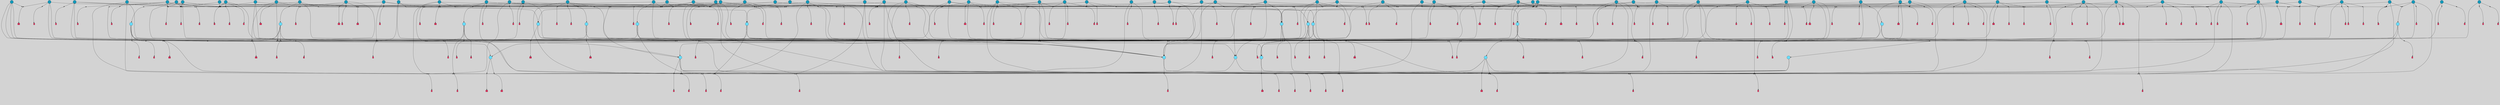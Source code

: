 // File exported with GEGELATI v1.3.1
// On the 2024-04-08 16:54:56
// With the File::TPGGraphDotExporter
digraph{
	graph[pad = "0.212, 0.055" bgcolor = lightgray]
	node[shape=circle style = filled label = ""]
		T3 [fillcolor="#66ddff"]
		T7 [fillcolor="#66ddff"]
		T9 [fillcolor="#66ddff"]
		T11 [fillcolor="#66ddff"]
		T24 [fillcolor="#66ddff"]
		T27 [fillcolor="#66ddff"]
		T54 [fillcolor="#66ddff"]
		T82 [fillcolor="#66ddff"]
		T90 [fillcolor="#66ddff"]
		T111 [fillcolor="#66ddff"]
		T116 [fillcolor="#1199bb"]
		T129 [fillcolor="#66ddff"]
		T131 [fillcolor="#66ddff"]
		T149 [fillcolor="#66ddff"]
		T158 [fillcolor="#1199bb"]
		T175 [fillcolor="#1199bb"]
		T183 [fillcolor="#1199bb"]
		T188 [fillcolor="#66ddff"]
		T192 [fillcolor="#1199bb"]
		T193 [fillcolor="#66ddff"]
		T194 [fillcolor="#1199bb"]
		T203 [fillcolor="#66ddff"]
		T209 [fillcolor="#1199bb"]
		T213 [fillcolor="#1199bb"]
		T220 [fillcolor="#1199bb"]
		T223 [fillcolor="#1199bb"]
		T225 [fillcolor="#1199bb"]
		T234 [fillcolor="#1199bb"]
		T237 [fillcolor="#1199bb"]
		T241 [fillcolor="#1199bb"]
		T243 [fillcolor="#1199bb"]
		T246 [fillcolor="#1199bb"]
		T248 [fillcolor="#1199bb"]
		T253 [fillcolor="#1199bb"]
		T258 [fillcolor="#1199bb"]
		T260 [fillcolor="#1199bb"]
		T261 [fillcolor="#1199bb"]
		T262 [fillcolor="#1199bb"]
		T265 [fillcolor="#66ddff"]
		T270 [fillcolor="#1199bb"]
		T273 [fillcolor="#1199bb"]
		T277 [fillcolor="#1199bb"]
		T280 [fillcolor="#1199bb"]
		T281 [fillcolor="#1199bb"]
		T282 [fillcolor="#1199bb"]
		T283 [fillcolor="#1199bb"]
		T285 [fillcolor="#1199bb"]
		T286 [fillcolor="#1199bb"]
		T288 [fillcolor="#1199bb"]
		T289 [fillcolor="#1199bb"]
		T293 [fillcolor="#1199bb"]
		T294 [fillcolor="#1199bb"]
		T303 [fillcolor="#1199bb"]
		T307 [fillcolor="#1199bb"]
		T308 [fillcolor="#1199bb"]
		T310 [fillcolor="#66ddff"]
		T314 [fillcolor="#1199bb"]
		T317 [fillcolor="#66ddff"]
		T318 [fillcolor="#1199bb"]
		T319 [fillcolor="#66ddff"]
		T320 [fillcolor="#1199bb"]
		T322 [fillcolor="#1199bb"]
		T325 [fillcolor="#1199bb"]
		T328 [fillcolor="#1199bb"]
		T329 [fillcolor="#1199bb"]
		T331 [fillcolor="#1199bb"]
		T334 [fillcolor="#1199bb"]
		T340 [fillcolor="#1199bb"]
		T341 [fillcolor="#1199bb"]
		T345 [fillcolor="#1199bb"]
		T347 [fillcolor="#1199bb"]
		T350 [fillcolor="#1199bb"]
		T351 [fillcolor="#1199bb"]
		T352 [fillcolor="#1199bb"]
		T353 [fillcolor="#1199bb"]
		T355 [fillcolor="#1199bb"]
		T356 [fillcolor="#1199bb"]
		T358 [fillcolor="#1199bb"]
		T359 [fillcolor="#1199bb"]
		T360 [fillcolor="#1199bb"]
		T363 [fillcolor="#1199bb"]
		T366 [fillcolor="#1199bb"]
		T367 [fillcolor="#1199bb"]
		T368 [fillcolor="#1199bb"]
		T369 [fillcolor="#1199bb"]
		T370 [fillcolor="#1199bb"]
		T371 [fillcolor="#1199bb"]
		T372 [fillcolor="#1199bb"]
		T373 [fillcolor="#1199bb"]
		T374 [fillcolor="#1199bb"]
		T375 [fillcolor="#1199bb"]
		T376 [fillcolor="#1199bb"]
		T377 [fillcolor="#1199bb"]
		T378 [fillcolor="#1199bb"]
		T379 [fillcolor="#1199bb"]
		T380 [fillcolor="#1199bb"]
		T381 [fillcolor="#1199bb"]
		T382 [fillcolor="#1199bb"]
		P2219 [fillcolor="#cccccc" shape=point] //6|
		I2219 [shape=box style=invis label="6|1&2|6#1|7&#92;n10|7&2|0#1|5&#92;n9|4&0|1#2|2&#92;n8|6&0|0#1|0&#92;n"]
		P2219 -> I2219[style=invis]
		A1870 [fillcolor="#ff3366" shape=box margin=0.03 width=0 height=0 label="3"]
		T3 -> P2219 -> A1870
		P2220 [fillcolor="#cccccc" shape=point] //3|
		I2220 [shape=box style=invis label="7|6&2|4#0|2&#92;n10|3&2|7#1|4&#92;n11|6&0|4#0|1&#92;n7|1&0|0#2|6&#92;n7|6&0|3#2|6&#92;n4|0&2|6#0|1&#92;n4|4&2|5#0|2&#92;n4|6&0|4#2|7&#92;n10|0&2|3#1|5&#92;n2|6&0|5#0|2&#92;n1|0&2|3#0|7&#92;n1|6&2|0#0|5&#92;n6|2&0|1#0|7&#92;n9|2&0|3#2|7&#92;n5|3&0|6#0|6&#92;n1|7&2|5#2|3&#92;n8|1&2|7#0|6&#92;n1|0&2|5#2|1&#92;n7|1&2|2#2|5&#92;n7|4&2|6#0|3&#92;n"]
		P2220 -> I2220[style=invis]
		A1871 [fillcolor="#ff3366" shape=box margin=0.03 width=0 height=0 label="4"]
		T3 -> P2220 -> A1871
		P2221 [fillcolor="#cccccc" shape=point] //-3|
		I2221 [shape=box style=invis label="1|6&2|7#0|7&#92;n10|2&0|7#1|3&#92;n9|6&2|7#2|2&#92;n5|3&0|7#0|7&#92;n1|6&2|3#0|0&#92;n2|3&2|3#2|2&#92;n5|1&2|6#0|6&#92;n"]
		P2221 -> I2221[style=invis]
		A1872 [fillcolor="#ff3366" shape=box margin=0.03 width=0 height=0 label="7"]
		T7 -> P2221 -> A1872
		P2222 [fillcolor="#cccccc" shape=point] //5|
		I2222 [shape=box style=invis label="0|5&2|3#0|1&#92;n0|6&2|1#2|4&#92;n6|2&2|6#0|7&#92;n7|4&0|3#0|1&#92;n5|4&0|7#1|6&#92;n9|1&0|5#2|2&#92;n6|3&2|3#1|7&#92;n11|7&2|4#1|6&#92;n2|5&0|1#0|0&#92;n4|7&0|0#0|2&#92;n6|2&0|6#0|0&#92;n2|1&2|6#2|4&#92;n10|0&2|0#1|0&#92;n6|6&2|4#0|6&#92;n"]
		P2222 -> I2222[style=invis]
		A1873 [fillcolor="#ff3366" shape=box margin=0.03 width=0 height=0 label="8"]
		T7 -> P2222 -> A1873
		P2223 [fillcolor="#cccccc" shape=point] //-6|
		I2223 [shape=box style=invis label="11|1&0|7#2|0&#92;n10|4&0|1#1|0&#92;n4|3&2|4#2|1&#92;n0|5&2|0#0|0&#92;n6|1&0|0#0|3&#92;n8|2&2|0#0|4&#92;n11|4&2|0#1|6&#92;n7|0&2|6#2|3&#92;n5|3&2|6#2|0&#92;n2|0&2|0#0|4&#92;n"]
		P2223 -> I2223[style=invis]
		A1874 [fillcolor="#ff3366" shape=box margin=0.03 width=0 height=0 label="9"]
		T9 -> P2223 -> A1874
		P2224 [fillcolor="#cccccc" shape=point] //2|
		I2224 [shape=box style=invis label="6|3&2|7#1|4&#92;n8|6&0|0#2|5&#92;n2|1&0|2#0|3&#92;n8|7&0|6#0|4&#92;n2|1&2|0#0|1&#92;n0|0&2|2#2|3&#92;n6|6&0|7#2|1&#92;n6|1&0|7#2|6&#92;n5|4&2|7#0|4&#92;n0|3&0|4#2|0&#92;n11|0&2|0#2|5&#92;n4|5&2|5#2|4&#92;n5|7&0|6#0|4&#92;n9|7&2|5#0|3&#92;n5|4&2|1#0|3&#92;n5|3&0|1#1|7&#92;n0|4&0|3#2|5&#92;n"]
		P2224 -> I2224[style=invis]
		A1875 [fillcolor="#ff3366" shape=box margin=0.03 width=0 height=0 label="10"]
		T9 -> P2224 -> A1875
		P2225 [fillcolor="#cccccc" shape=point] //6|
		I2225 [shape=box style=invis label="3|0&2|7#2|2&#92;n3|2&0|4#2|5&#92;n5|1&0|2#1|0&#92;n8|7&0|1#2|0&#92;n8|5&0|3#0|6&#92;n0|2&0|2#2|3&#92;n1|5&2|5#0|5&#92;n5|6&0|6#0|7&#92;n6|7&0|0#2|6&#92;n1|2&2|3#0|0&#92;n7|7&2|3#0|4&#92;n0|7&2|7#0|6&#92;n1|0&2|2#2|7&#92;n4|4&0|1#0|0&#92;n"]
		P2225 -> I2225[style=invis]
		A1876 [fillcolor="#ff3366" shape=box margin=0.03 width=0 height=0 label="11"]
		T11 -> P2225 -> A1876
		P2226 [fillcolor="#cccccc" shape=point] //-4|
		I2226 [shape=box style=invis label="4|1&0|4#2|6&#92;n1|2&2|2#2|0&#92;n1|2&2|0#0|6&#92;n8|4&2|3#2|5&#92;n5|5&2|1#1|0&#92;n"]
		P2226 -> I2226[style=invis]
		A1877 [fillcolor="#ff3366" shape=box margin=0.03 width=0 height=0 label="12"]
		T11 -> P2226 -> A1877
		P2227 [fillcolor="#cccccc" shape=point] //1|
		I2227 [shape=box style=invis label="5|1&0|6#2|7&#92;n2|4&0|4#2|2&#92;n0|6&0|5#0|4&#92;n10|6&2|5#1|6&#92;n9|3&0|1#1|7&#92;n10|3&2|2#1|0&#92;n5|0&0|0#2|1&#92;n11|3&2|3#1|5&#92;n10|3&0|1#1|0&#92;n2|4&0|1#0|1&#92;n0|2&0|3#2|4&#92;n9|2&2|1#2|5&#92;n11|7&2|6#2|6&#92;n"]
		P2227 -> I2227[style=invis]
		T24 -> P2227 -> T7
		P2228 [fillcolor="#cccccc" shape=point] //5|
		I2228 [shape=box style=invis label="3|0&2|0#0|1&#92;n3|0&0|7#0|1&#92;n5|3&0|2#2|6&#92;n4|4&2|4#2|6&#92;n11|2&0|7#1|6&#92;n2|7&2|2#2|5&#92;n9|3&2|6#2|7&#92;n7|7&0|0#0|4&#92;n6|1&2|4#2|3&#92;n5|4&2|0#1|6&#92;n1|3&0|7#0|4&#92;n"]
		P2228 -> I2228[style=invis]
		A1878 [fillcolor="#ff3366" shape=box margin=0.03 width=0 height=0 label="7"]
		T24 -> P2228 -> A1878
		P2229 [fillcolor="#cccccc" shape=point] //-2|
		I2229 [shape=box style=invis label="4|1&0|4#0|3&#92;n4|2&0|5#2|0&#92;n5|5&2|6#0|5&#92;n1|4&0|1#0|2&#92;n6|3&2|7#1|5&#92;n0|4&2|0#0|3&#92;n8|5&2|5#1|2&#92;n10|7&2|7#1|1&#92;n3|4&0|0#2|1&#92;n3|6&2|5#2|5&#92;n8|3&0|1#0|7&#92;n10|0&2|7#1|3&#92;n4|1&2|4#0|1&#92;n9|3&2|0#0|4&#92;n3|6&2|0#0|4&#92;n1|2&0|6#2|1&#92;n4|0&2|1#2|2&#92;n"]
		P2229 -> I2229[style=invis]
		A1879 [fillcolor="#ff3366" shape=box margin=0.03 width=0 height=0 label="14"]
		T24 -> P2229 -> A1879
		P2230 [fillcolor="#cccccc" shape=point] //2|
		I2230 [shape=box style=invis label="9|1&2|3#0|1&#92;n5|2&2|0#2|4&#92;n3|6&2|5#2|7&#92;n7|0&2|5#0|4&#92;n1|2&0|3#0|5&#92;n7|3&2|7#0|0&#92;n"]
		P2230 -> I2230[style=invis]
		A1880 [fillcolor="#ff3366" shape=box margin=0.03 width=0 height=0 label="2"]
		T27 -> P2230 -> A1880
		P2231 [fillcolor="#cccccc" shape=point] //-6|
		I2231 [shape=box style=invis label="7|5&0|4#0|4&#92;n11|0&2|5#2|1&#92;n"]
		P2231 -> I2231[style=invis]
		A1881 [fillcolor="#ff3366" shape=box margin=0.03 width=0 height=0 label="3"]
		T27 -> P2231 -> A1881
		T27 -> P2220
		P2232 [fillcolor="#cccccc" shape=point] //0|
		I2232 [shape=box style=invis label="2|5&0|1#0|6&#92;n6|1&2|2#2|7&#92;n8|0&0|3#1|4&#92;n4|3&2|5#2|4&#92;n8|1&2|4#0|0&#92;n6|6&0|1#2|6&#92;n11|7&2|4#2|5&#92;n6|2&2|4#0|2&#92;n8|5&2|4#2|4&#92;n2|1&2|1#2|2&#92;n2|7&2|5#2|6&#92;n9|7&0|5#0|4&#92;n1|2&0|5#2|6&#92;n4|2&2|3#2|7&#92;n3|3&2|1#0|2&#92;n"]
		P2232 -> I2232[style=invis]
		A1882 [fillcolor="#ff3366" shape=box margin=0.03 width=0 height=0 label="5"]
		T27 -> P2232 -> A1882
		P2233 [fillcolor="#cccccc" shape=point] //0|
		I2233 [shape=box style=invis label="4|0&0|3#2|7&#92;n10|2&0|3#1|7&#92;n3|5&0|2#0|3&#92;n4|5&0|0#2|1&#92;n10|7&2|0#1|2&#92;n5|3&2|3#1|6&#92;n9|5&2|0#0|4&#92;n5|4&2|7#0|2&#92;n10|3&2|7#1|4&#92;n7|2&0|1#2|6&#92;n8|6&0|5#0|5&#92;n8|7&2|3#0|5&#92;n2|6&2|4#0|0&#92;n"]
		P2233 -> I2233[style=invis]
		A1883 [fillcolor="#ff3366" shape=box margin=0.03 width=0 height=0 label="5"]
		T27 -> P2233 -> A1883
		P2234 [fillcolor="#cccccc" shape=point] //8|
		I2234 [shape=box style=invis label="9|0&0|1#2|0&#92;n10|1&2|5#1|4&#92;n8|2&2|6#0|4&#92;n2|4&2|5#2|3&#92;n4|2&2|2#0|2&#92;n7|5&0|2#0|0&#92;n8|2&2|1#1|3&#92;n8|7&0|7#2|1&#92;n1|1&0|0#0|7&#92;n5|6&2|5#1|0&#92;n6|6&2|5#0|0&#92;n11|4&0|3#2|6&#92;n4|2&2|4#0|7&#92;n5|6&0|1#2|0&#92;n11|3&0|2#0|7&#92;n"]
		P2234 -> I2234[style=invis]
		A1884 [fillcolor="#ff3366" shape=box margin=0.03 width=0 height=0 label="6"]
		T54 -> P2234 -> A1884
		T54 -> P2228
		P2235 [fillcolor="#cccccc" shape=point] //-10|
		I2235 [shape=box style=invis label="3|6&0|0#0|4&#92;n4|1&2|4#0|1&#92;n5|1&0|1#0|4&#92;n5|5&2|6#0|5&#92;n6|5&0|6#0|3&#92;n11|1&2|0#0|1&#92;n0|7&2|0#0|3&#92;n1|2&0|6#0|1&#92;n8|0&0|4#2|0&#92;n0|4&0|7#2|7&#92;n7|0&2|7#1|3&#92;n3|1&0|5#2|5&#92;n5|1&0|4#0|3&#92;n2|2&0|2#0|0&#92;n8|3&0|1#0|7&#92;n3|0&0|3#0|5&#92;n7|2&0|5#2|0&#92;n6|3&2|7#1|5&#92;n4|7&2|7#2|1&#92;n"]
		P2235 -> I2235[style=invis]
		A1885 [fillcolor="#ff3366" shape=box margin=0.03 width=0 height=0 label="14"]
		T54 -> P2235 -> A1885
		T54 -> P2222
		P2236 [fillcolor="#cccccc" shape=point] //6|
		I2236 [shape=box style=invis label="7|0&2|5#1|2&#92;n10|6&2|1#1|3&#92;n7|5&0|2#0|7&#92;n10|7&0|1#1|5&#92;n4|6&2|5#0|5&#92;n4|4&0|7#2|7&#92;n"]
		P2236 -> I2236[style=invis]
		A1886 [fillcolor="#ff3366" shape=box margin=0.03 width=0 height=0 label="7"]
		T82 -> P2236 -> A1886
		P2237 [fillcolor="#cccccc" shape=point] //6|
		I2237 [shape=box style=invis label="0|5&2|3#0|1&#92;n0|6&2|1#2|4&#92;n9|1&0|5#2|2&#92;n7|4&0|3#0|1&#92;n5|4&0|7#1|6&#92;n2|5&0|1#0|0&#92;n6|3&2|3#1|7&#92;n11|7&2|4#1|6&#92;n6|2&2|6#0|1&#92;n4|7&0|0#0|2&#92;n6|2&0|6#0|0&#92;n9|1&2|6#2|4&#92;n10|0&2|0#1|0&#92;n6|6&2|4#0|6&#92;n"]
		P2237 -> I2237[style=invis]
		A1887 [fillcolor="#ff3366" shape=box margin=0.03 width=0 height=0 label="8"]
		T82 -> P2237 -> A1887
		T82 -> P2223
		P2238 [fillcolor="#cccccc" shape=point] //-2|
		I2238 [shape=box style=invis label="8|4&2|1#2|5&#92;n4|1&0|7#2|1&#92;n5|7&2|3#2|2&#92;n10|4&2|5#1|7&#92;n10|0&2|6#1|3&#92;n4|5&2|7#0|6&#92;n9|5&2|4#0|4&#92;n2|4&0|5#0|7&#92;n11|1&2|4#2|6&#92;n5|6&0|7#1|2&#92;n2|7&2|7#2|6&#92;n5|2&0|5#1|5&#92;n3|0&0|6#0|2&#92;n4|0&0|4#2|4&#92;n4|4&2|6#0|7&#92;n10|6&2|0#1|4&#92;n9|7&0|3#1|4&#92;n1|4&2|6#0|3&#92;n11|5&2|6#0|3&#92;n0|3&0|5#0|1&#92;n"]
		P2238 -> I2238[style=invis]
		A1888 [fillcolor="#ff3366" shape=box margin=0.03 width=0 height=0 label="13"]
		T90 -> P2238 -> A1888
		P2239 [fillcolor="#cccccc" shape=point] //4|
		I2239 [shape=box style=invis label="7|1&2|6#1|3&#92;n10|1&0|3#1|6&#92;n8|5&2|3#2|1&#92;n11|5&0|0#2|6&#92;n4|1&0|6#0|0&#92;n11|1&0|2#0|3&#92;n2|0&2|1#0|7&#92;n"]
		P2239 -> I2239[style=invis]
		A1889 [fillcolor="#ff3366" shape=box margin=0.03 width=0 height=0 label="2"]
		T90 -> P2239 -> A1889
		P2240 [fillcolor="#cccccc" shape=point] //7|
		I2240 [shape=box style=invis label="10|3&0|1#1|4&#92;n4|6&0|0#0|2&#92;n4|5&0|6#0|0&#92;n4|3&0|6#2|1&#92;n7|0&0|3#1|2&#92;n4|7&0|6#0|5&#92;n7|6&0|7#0|6&#92;n6|6&0|0#0|3&#92;n11|1&0|4#2|5&#92;n10|2&0|3#1|2&#92;n"]
		P2240 -> I2240[style=invis]
		A1890 [fillcolor="#ff3366" shape=box margin=0.03 width=0 height=0 label="4"]
		T90 -> P2240 -> A1890
		P2241 [fillcolor="#cccccc" shape=point] //-3|
		I2241 [shape=box style=invis label="8|1&2|3#0|5&#92;n0|6&0|5#0|5&#92;n3|7&2|1#0|6&#92;n3|5&0|1#0|0&#92;n9|5&2|0#0|4&#92;n3|5&0|2#0|3&#92;n10|6&2|4#1|0&#92;n9|4&2|7#2|6&#92;n1|7&2|5#2|2&#92;n"]
		P2241 -> I2241[style=invis]
		A1891 [fillcolor="#ff3366" shape=box margin=0.03 width=0 height=0 label="5"]
		T90 -> P2241 -> A1891
		P2242 [fillcolor="#cccccc" shape=point] //-7|
		I2242 [shape=box style=invis label="3|0&2|0#0|1&#92;n1|1&0|2#0|4&#92;n11|2&0|7#1|6&#92;n9|7&0|0#0|4&#92;n3|0&0|7#0|1&#92;n9|3&2|6#2|7&#92;n5|3&0|2#2|6&#92;n6|1&2|4#2|3&#92;n5|4&2|0#1|6&#92;n1|3&0|7#0|7&#92;n"]
		P2242 -> I2242[style=invis]
		A1892 [fillcolor="#ff3366" shape=box margin=0.03 width=0 height=0 label="7"]
		T90 -> P2242 -> A1892
		P2243 [fillcolor="#cccccc" shape=point] //-5|
		I2243 [shape=box style=invis label="0|0&2|3#0|2&#92;n10|5&0|6#1|3&#92;n7|3&0|6#2|3&#92;n3|4&0|6#0|6&#92;n10|5&0|2#1|1&#92;n5|0&0|1#0|3&#92;n6|6&2|5#1|5&#92;n7|4&0|2#1|7&#92;n5|7&0|1#2|5&#92;n1|5&0|0#0|3&#92;n7|5&2|1#2|6&#92;n9|0&0|2#0|0&#92;n4|0&2|4#0|0&#92;n4|6&0|0#2|3&#92;n3|1&0|6#2|5&#92;n7|7&2|1#2|3&#92;n9|4&2|2#0|6&#92;n"]
		P2243 -> I2243[style=invis]
		T111 -> P2243 -> T9
		P2244 [fillcolor="#cccccc" shape=point] //7|
		I2244 [shape=box style=invis label="7|4&2|1#2|0&#92;n4|1&2|4#2|3&#92;n5|0&2|0#2|2&#92;n6|1&2|4#2|6&#92;n"]
		P2244 -> I2244[style=invis]
		A1893 [fillcolor="#ff3366" shape=box margin=0.03 width=0 height=0 label="9"]
		T111 -> P2244 -> A1893
		P2245 [fillcolor="#cccccc" shape=point] //2|
		I2245 [shape=box style=invis label="3|0&2|0#0|1&#92;n11|2&0|7#1|6&#92;n8|7&2|4#0|5&#92;n5|3&0|2#2|6&#92;n4|4&2|4#2|6&#92;n3|0&0|7#0|1&#92;n2|7&2|2#2|5&#92;n9|3&2|6#2|7&#92;n7|7&0|0#0|4&#92;n6|1&2|4#1|3&#92;n5|4&2|0#1|6&#92;n1|3&0|7#0|4&#92;n"]
		P2245 -> I2245[style=invis]
		A1894 [fillcolor="#ff3366" shape=box margin=0.03 width=0 height=0 label="7"]
		T111 -> P2245 -> A1894
		T111 -> P2223
		P2246 [fillcolor="#cccccc" shape=point] //-4|
		I2246 [shape=box style=invis label="9|7&0|0#2|0&#92;n6|6&0|5#2|0&#92;n7|3&0|0#0|4&#92;n3|5&0|3#0|3&#92;n9|1&0|1#1|1&#92;n11|5&2|7#1|5&#92;n1|5&2|5#0|2&#92;n6|0&0|6#2|5&#92;n0|3&2|4#2|5&#92;n1|6&2|5#2|2&#92;n9|5&2|1#2|2&#92;n"]
		P2246 -> I2246[style=invis]
		T116 -> P2246 -> T9
		P2247 [fillcolor="#cccccc" shape=point] //4|
		I2247 [shape=box style=invis label="9|2&0|6#2|1&#92;n11|5&0|1#2|0&#92;n2|4&0|4#2|1&#92;n5|0&2|4#0|2&#92;n"]
		P2247 -> I2247[style=invis]
		A1895 [fillcolor="#ff3366" shape=box margin=0.03 width=0 height=0 label="3"]
		T116 -> P2247 -> A1895
		P2248 [fillcolor="#cccccc" shape=point] //-2|
		I2248 [shape=box style=invis label="5|2&2|0#2|4&#92;n9|1&2|3#0|1&#92;n3|6&2|5#2|7&#92;n7|0&2|1#0|4&#92;n1|2&0|3#0|5&#92;n7|3&2|7#0|0&#92;n"]
		P2248 -> I2248[style=invis]
		A1896 [fillcolor="#ff3366" shape=box margin=0.03 width=0 height=0 label="2"]
		T116 -> P2248 -> A1896
		T116 -> P2220
		T116 -> P2233
		T129 -> P2234
		T129 -> P2228
		P2249 [fillcolor="#cccccc" shape=point] //10|
		I2249 [shape=box style=invis label="4|5&2|7#2|1&#92;n1|7&2|3#0|6&#92;n3|5&2|2#0|3&#92;n10|3&0|7#1|4&#92;n7|1&0|4#2|6&#92;n10|2&0|3#1|7&#92;n9|5&2|0#0|4&#92;n4|0&0|3#2|7&#92;n11|4&2|6#1|2&#92;n5|4&2|7#0|2&#92;n2|6&2|4#0|0&#92;n6|5&0|7#2|1&#92;n5|3&2|3#1|6&#92;n10|7&2|0#1|2&#92;n"]
		P2249 -> I2249[style=invis]
		A1897 [fillcolor="#ff3366" shape=box margin=0.03 width=0 height=0 label="5"]
		T129 -> P2249 -> A1897
		P2250 [fillcolor="#cccccc" shape=point] //5|
		I2250 [shape=box style=invis label="9|4&2|3#1|3&#92;n0|4&2|4#0|5&#92;n6|1&2|6#2|5&#92;n4|0&0|5#2|0&#92;n"]
		P2250 -> I2250[style=invis]
		A1898 [fillcolor="#ff3366" shape=box margin=0.03 width=0 height=0 label="7"]
		T129 -> P2250 -> A1898
		P2251 [fillcolor="#cccccc" shape=point] //6|
		I2251 [shape=box style=invis label="9|4&2|7#0|6&#92;n8|4&0|1#1|0&#92;n1|3&0|0#2|1&#92;n2|4&0|6#2|2&#92;n5|1&2|5#0|7&#92;n3|0&0|3#2|6&#92;n2|2&2|6#0|2&#92;n8|4&0|4#2|2&#92;n5|1&2|4#0|3&#92;n9|4&0|6#0|6&#92;n5|0&2|2#1|5&#92;n11|7&0|0#1|1&#92;n0|4&0|3#0|3&#92;n7|7&2|4#2|5&#92;n1|5&0|1#2|1&#92;n"]
		P2251 -> I2251[style=invis]
		A1899 [fillcolor="#ff3366" shape=box margin=0.03 width=0 height=0 label="1"]
		T129 -> P2251 -> A1899
		P2252 [fillcolor="#cccccc" shape=point] //6|
		I2252 [shape=box style=invis label="10|4&2|6#1|2&#92;n8|4&0|1#1|0&#92;n0|4&2|6#0|0&#92;n8|4&2|5#2|1&#92;n7|5&2|5#1|0&#92;n3|6&0|6#2|2&#92;n1|7&0|7#0|5&#92;n2|0&0|7#2|4&#92;n2|6&2|2#0|0&#92;n0|7&2|7#0|7&#92;n11|6&0|4#2|2&#92;n5|5&0|0#0|1&#92;n10|1&0|0#1|0&#92;n7|3&0|1#2|5&#92;n9|2&2|7#1|5&#92;n9|4&2|6#2|7&#92;n1|6&2|4#2|2&#92;n3|3&2|2#0|7&#92;n1|6&2|0#0|0&#92;n6|4&2|6#1|0&#92;n"]
		P2252 -> I2252[style=invis]
		A1900 [fillcolor="#ff3366" shape=box margin=0.03 width=0 height=0 label="1"]
		T131 -> P2252 -> A1900
		P2253 [fillcolor="#cccccc" shape=point] //9|
		I2253 [shape=box style=invis label="11|0&2|0#1|1&#92;n3|6&0|6#0|0&#92;n1|4&0|0#2|4&#92;n7|5&2|2#1|3&#92;n11|7&2|6#1|7&#92;n5|2&0|6#1|5&#92;n9|5&0|6#0|3&#92;n2|2&2|7#0|5&#92;n9|3&2|2#2|0&#92;n11|0&2|7#0|1&#92;n1|1&2|0#0|1&#92;n6|6&0|6#1|2&#92;n9|7&0|1#0|3&#92;n2|0&2|4#2|5&#92;n2|4&2|2#0|0&#92;n6|1&2|1#1|7&#92;n10|7&2|5#1|6&#92;n11|5&2|7#2|4&#92;n"]
		P2253 -> I2253[style=invis]
		A1901 [fillcolor="#ff3366" shape=box margin=0.03 width=0 height=0 label="1"]
		T131 -> P2253 -> A1901
		T131 -> P2231
		P2254 [fillcolor="#cccccc" shape=point] //5|
		I2254 [shape=box style=invis label="3|0&0|0#0|1&#92;n5|6&0|4#0|3&#92;n4|4&2|4#2|6&#92;n11|2&0|7#1|6&#92;n2|7&2|2#2|5&#92;n9|3&2|6#2|7&#92;n7|7&0|0#0|4&#92;n6|1&2|4#2|3&#92;n5|4&2|0#1|6&#92;n5|3&0|2#2|6&#92;n1|3&0|7#0|4&#92;n"]
		P2254 -> I2254[style=invis]
		A1902 [fillcolor="#ff3366" shape=box margin=0.03 width=0 height=0 label="7"]
		T131 -> P2254 -> A1902
		T131 -> P2250
		P2255 [fillcolor="#cccccc" shape=point] //-3|
		I2255 [shape=box style=invis label="2|6&0|0#0|7&#92;n9|6&2|0#0|6&#92;n3|0&0|5#0|1&#92;n5|5&0|4#0|3&#92;n6|1&2|4#2|3&#92;n2|7&2|2#2|5&#92;n5|3&0|2#2|6&#92;n7|7&0|0#0|4&#92;n5|4&2|0#1|6&#92;n9|3&2|6#2|7&#92;n1|3&0|7#0|4&#92;n"]
		P2255 -> I2255[style=invis]
		A1903 [fillcolor="#ff3366" shape=box margin=0.03 width=0 height=0 label="7"]
		T149 -> P2255 -> A1903
		P2256 [fillcolor="#cccccc" shape=point] //4|
		I2256 [shape=box style=invis label="6|0&0|7#1|0&#92;n8|6&2|6#2|7&#92;n"]
		P2256 -> I2256[style=invis]
		A1904 [fillcolor="#ff3366" shape=box margin=0.03 width=0 height=0 label="3"]
		T149 -> P2256 -> A1904
		P2257 [fillcolor="#cccccc" shape=point] //0|
		I2257 [shape=box style=invis label="2|5&0|1#0|6&#92;n6|1&2|2#2|7&#92;n8|0&0|3#1|4&#92;n11|7&2|4#2|5&#92;n8|1&2|4#0|0&#92;n6|6&0|1#2|6&#92;n7|0&2|4#1|0&#92;n4|1&2|5#2|4&#92;n6|2&2|4#0|2&#92;n8|5&2|4#2|4&#92;n2|1&2|1#2|2&#92;n2|7&2|5#2|6&#92;n9|7&0|5#0|4&#92;n1|2&0|5#2|6&#92;n4|2&2|3#2|7&#92;n3|3&2|1#0|2&#92;n"]
		P2257 -> I2257[style=invis]
		A1905 [fillcolor="#ff3366" shape=box margin=0.03 width=0 height=0 label="5"]
		T149 -> P2257 -> A1905
		P2258 [fillcolor="#cccccc" shape=point] //-8|
		I2258 [shape=box style=invis label="7|5&0|4#2|4&#92;n"]
		P2258 -> I2258[style=invis]
		A1906 [fillcolor="#ff3366" shape=box margin=0.03 width=0 height=0 label="3"]
		T149 -> P2258 -> A1906
		P2259 [fillcolor="#cccccc" shape=point] //7|
		I2259 [shape=box style=invis label="1|6&2|7#0|7&#92;n9|6&2|7#2|2&#92;n10|2&0|7#1|0&#92;n1|6&2|3#0|0&#92;n5|0&2|2#1|1&#92;n2|3&2|3#2|2&#92;n5|1&2|6#0|6&#92;n"]
		P2259 -> I2259[style=invis]
		T149 -> P2259 -> T90
		P2260 [fillcolor="#cccccc" shape=point] //7|
		I2260 [shape=box style=invis label="7|0&2|1#2|0&#92;n9|7&2|1#1|7&#92;n8|2&0|1#1|0&#92;n6|6&0|2#1|1&#92;n2|2&0|5#0|0&#92;n5|7&0|0#2|1&#92;n5|1&2|5#1|5&#92;n4|7&2|4#2|3&#92;n10|5&2|2#1|5&#92;n1|3&2|2#2|0&#92;n10|2&2|6#1|5&#92;n"]
		P2260 -> I2260[style=invis]
		A1907 [fillcolor="#ff3366" shape=box margin=0.03 width=0 height=0 label="1"]
		T158 -> P2260 -> A1907
		P2261 [fillcolor="#cccccc" shape=point] //7|
		I2261 [shape=box style=invis label="7|4&2|7#0|4&#92;n4|6&0|1#2|5&#92;n2|1&2|3#0|0&#92;n4|3&2|0#0|1&#92;n0|0&2|7#2|7&#92;n7|7&0|5#2|3&#92;n5|0&2|1#2|2&#92;n10|0&0|4#1|2&#92;n4|4&0|7#0|0&#92;n6|7&0|2#0|1&#92;n1|4&2|5#0|4&#92;n"]
		P2261 -> I2261[style=invis]
		A1908 [fillcolor="#ff3366" shape=box margin=0.03 width=0 height=0 label="0"]
		T158 -> P2261 -> A1908
		P2262 [fillcolor="#cccccc" shape=point] //5|
		I2262 [shape=box style=invis label="0|5&2|3#0|1&#92;n0|6&2|1#2|4&#92;n6|2&2|6#0|7&#92;n9|0&2|7#1|1&#92;n7|4&0|3#0|1&#92;n11|7&2|4#1|6&#92;n9|1&0|5#2|2&#92;n5|4&0|7#1|6&#92;n2|5&0|1#0|0&#92;n4|7&0|0#0|2&#92;n6|2&0|6#0|0&#92;n2|1&2|6#2|4&#92;n10|0&0|0#1|0&#92;n6|6&2|4#0|6&#92;n"]
		P2262 -> I2262[style=invis]
		T158 -> P2262 -> T129
		P2263 [fillcolor="#cccccc" shape=point] //3|
		I2263 [shape=box style=invis label="4|7&0|7#2|7&#92;n11|5&2|6#0|2&#92;n5|5&2|6#2|0&#92;n3|2&0|6#0|3&#92;n10|2&2|5#1|5&#92;n9|4&2|3#1|5&#92;n2|5&2|7#2|4&#92;n11|3&2|5#1|0&#92;n7|0&0|7#2|1&#92;n1|2&0|5#0|1&#92;n"]
		P2263 -> I2263[style=invis]
		A1909 [fillcolor="#ff3366" shape=box margin=0.03 width=0 height=0 label="5"]
		T175 -> P2263 -> A1909
		P2264 [fillcolor="#cccccc" shape=point] //2|
		I2264 [shape=box style=invis label="7|1&0|6#0|1&#92;n5|2&2|5#1|6&#92;n10|1&2|1#1|1&#92;n4|7&0|4#2|2&#92;n11|7&0|4#2|7&#92;n5|0&0|5#1|7&#92;n8|2&0|5#2|4&#92;n10|0&2|6#1|6&#92;n5|1&0|1#2|3&#92;n1|6&2|0#0|1&#92;n9|6&2|2#1|4&#92;n3|4&2|3#0|0&#92;n10|1&0|1#1|0&#92;n2|2&0|1#2|1&#92;n3|1&2|7#0|3&#92;n"]
		P2264 -> I2264[style=invis]
		A1910 [fillcolor="#ff3366" shape=box margin=0.03 width=0 height=0 label="10"]
		T175 -> P2264 -> A1910
		P2265 [fillcolor="#cccccc" shape=point] //-1|
		I2265 [shape=box style=invis label="1|7&2|1#0|6&#92;n8|1&2|3#0|5&#92;n10|6&2|7#1|0&#92;n1|7&2|5#0|2&#92;n0|3&0|3#2|2&#92;n3|5&0|1#0|0&#92;n3|5&0|2#0|3&#92;n1|5&2|0#0|4&#92;n5|7&2|2#2|5&#92;n4|0&2|3#0|3&#92;n"]
		P2265 -> I2265[style=invis]
		T175 -> P2265 -> T3
		P2266 [fillcolor="#cccccc" shape=point] //-3|
		I2266 [shape=box style=invis label="6|3&2|4#1|4&#92;n5|3&0|1#1|7&#92;n2|1&0|2#2|3&#92;n8|7&0|6#0|4&#92;n2|1&2|0#0|1&#92;n0|0&2|2#2|3&#92;n6|1&0|7#2|6&#92;n5|7&0|2#0|4&#92;n0|3&0|4#2|0&#92;n11|0&2|0#2|5&#92;n6|0&2|0#1|4&#92;n8|6&0|2#2|5&#92;n5|4&2|1#0|3&#92;n9|7&2|5#0|3&#92;n5|4&2|7#0|4&#92;n"]
		P2266 -> I2266[style=invis]
		A1911 [fillcolor="#ff3366" shape=box margin=0.03 width=0 height=0 label="10"]
		T175 -> P2266 -> A1911
		P2267 [fillcolor="#cccccc" shape=point] //4|
		I2267 [shape=box style=invis label="7|1&0|6#0|1&#92;n5|2&2|5#1|6&#92;n10|1&2|1#1|1&#92;n9|6&2|2#1|4&#92;n4|7&0|4#2|2&#92;n9|6&0|4#1|1&#92;n10|0&2|6#1|6&#92;n5|1&0|1#2|3&#92;n1|6&2|0#0|1&#92;n8|2&0|5#2|4&#92;n3|4&2|3#0|0&#92;n10|1&0|5#1|0&#92;n2|2&0|1#2|1&#92;n3|1&2|7#0|3&#92;n"]
		P2267 -> I2267[style=invis]
		A1912 [fillcolor="#ff3366" shape=box margin=0.03 width=0 height=0 label="10"]
		T175 -> P2267 -> A1912
		P2268 [fillcolor="#cccccc" shape=point] //-5|
		I2268 [shape=box style=invis label="10|6&2|5#1|6&#92;n9|3&0|1#1|7&#92;n2|4&0|1#0|1&#92;n11|3&0|7#1|6&#92;n5|1&0|6#2|7&#92;n8|0&0|0#0|1&#92;n0|6&0|7#0|4&#92;n6|7&2|6#2|6&#92;n11|0&2|3#0|5&#92;n"]
		P2268 -> I2268[style=invis]
		T183 -> P2268 -> T7
		P2269 [fillcolor="#cccccc" shape=point] //-9|
		I2269 [shape=box style=invis label="10|3&0|5#1|7&#92;n9|0&2|4#1|3&#92;n"]
		P2269 -> I2269[style=invis]
		A1913 [fillcolor="#ff3366" shape=box margin=0.03 width=0 height=0 label="3"]
		T183 -> P2269 -> A1913
		P2270 [fillcolor="#cccccc" shape=point] //-6|
		I2270 [shape=box style=invis label="3|5&0|0#0|2&#92;n6|6&2|1#2|6&#92;n4|6&0|1#2|5&#92;n7|1&0|6#1|3&#92;n11|1&2|4#0|5&#92;n1|2&0|1#2|3&#92;n4|3&0|5#2|4&#92;n4|0&0|5#2|0&#92;n8|5&2|4#2|4&#92;n2|4&0|1#0|6&#92;n5|1&2|4#0|0&#92;n3|3&2|1#0|2&#92;n9|7&0|5#0|4&#92;n2|2&0|6#2|0&#92;n7|1&2|2#2|2&#92;n"]
		P2270 -> I2270[style=invis]
		A1914 [fillcolor="#ff3366" shape=box margin=0.03 width=0 height=0 label="5"]
		T183 -> P2270 -> A1914
		P2271 [fillcolor="#cccccc" shape=point] //3|
		I2271 [shape=box style=invis label="7|2&0|2#2|4&#92;n0|4&0|6#2|7&#92;n9|0&0|1#2|2&#92;n8|6&0|0#1|0&#92;n"]
		P2271 -> I2271[style=invis]
		A1915 [fillcolor="#ff3366" shape=box margin=0.03 width=0 height=0 label="3"]
		T183 -> P2271 -> A1915
		T183 -> P2263
		P2272 [fillcolor="#cccccc" shape=point] //-9|
		I2272 [shape=box style=invis label="10|7&2|3#1|3&#92;n6|1&2|4#2|3&#92;n2|0&2|0#2|7&#92;n5|4&2|5#1|3&#92;n2|2&2|1#0|3&#92;n9|0&2|0#0|3&#92;n"]
		P2272 -> I2272[style=invis]
		A1916 [fillcolor="#ff3366" shape=box margin=0.03 width=0 height=0 label="2"]
		T188 -> P2272 -> A1916
		T188 -> P2266
		P2273 [fillcolor="#cccccc" shape=point] //0|
		I2273 [shape=box style=invis label="2|6&2|4#2|0&#92;n3|7&0|2#0|3&#92;n10|3&0|3#1|7&#92;n4|5&0|0#2|1&#92;n10|7&2|0#1|2&#92;n5|3&2|3#1|6&#92;n8|6&0|5#0|5&#92;n4|5&0|5#2|6&#92;n5|4&2|7#0|2&#92;n10|3&2|7#1|4&#92;n9|5&2|0#0|4&#92;n8|7&2|3#0|5&#92;n4|0&0|3#2|7&#92;n"]
		P2273 -> I2273[style=invis]
		A1917 [fillcolor="#ff3366" shape=box margin=0.03 width=0 height=0 label="5"]
		T188 -> P2273 -> A1917
		P2274 [fillcolor="#cccccc" shape=point] //6|
		I2274 [shape=box style=invis label="9|0&2|1#2|0&#92;n5|6&0|1#2|0&#92;n3|2&0|0#0|3&#92;n8|2&2|6#0|1&#92;n2|4&2|5#2|3&#92;n10|1&2|5#1|4&#92;n7|5&0|2#0|0&#92;n8|2&2|1#1|3&#92;n8|7&0|7#2|1&#92;n1|1&0|0#0|7&#92;n6|3&2|5#0|5&#92;n11|3&0|2#0|7&#92;n11|4&0|3#2|6&#92;n4|2&2|4#0|7&#92;n4|2&2|2#0|2&#92;n5|6&2|5#1|0&#92;n"]
		P2274 -> I2274[style=invis]
		T188 -> P2274 -> T131
		P2275 [fillcolor="#cccccc" shape=point] //1|
		I2275 [shape=box style=invis label="11|3&0|2#0|7&#92;n1|1&0|5#0|4&#92;n5|6&0|1#2|0&#92;n6|7&2|0#0|3&#92;n1|4&2|5#2|3&#92;n7|5&0|2#0|0&#92;n8|2&2|1#1|3&#92;n8|7&0|7#2|1&#92;n4|2&2|4#0|7&#92;n6|3&2|5#0|0&#92;n11|4&0|3#2|6&#92;n1|1&0|0#0|7&#92;n8|2&2|6#0|4&#92;n9|0&0|1#2|0&#92;n"]
		P2275 -> I2275[style=invis]
		A1918 [fillcolor="#ff3366" shape=box margin=0.03 width=0 height=0 label="6"]
		T192 -> P2275 -> A1918
		T192 -> P2228
		P2276 [fillcolor="#cccccc" shape=point] //1|
		I2276 [shape=box style=invis label="11|2&2|5#1|4&#92;n2|4&0|7#2|5&#92;n0|2&0|0#2|0&#92;n11|1&0|2#0|3&#92;n8|6&2|6#1|1&#92;n3|5&0|4#0|6&#92;n4|2&2|3#2|5&#92;n3|6&0|0#2|4&#92;n5|3&2|0#0|6&#92;n2|4&0|0#0|5&#92;n11|2&2|4#0|0&#92;n2|0&2|3#0|3&#92;n2|5&2|1#0|4&#92;n7|7&2|0#1|6&#92;n5|3&0|4#2|4&#92;n1|3&0|7#0|5&#92;n"]
		P2276 -> I2276[style=invis]
		A1919 [fillcolor="#ff3366" shape=box margin=0.03 width=0 height=0 label="1"]
		T192 -> P2276 -> A1919
		T192 -> P2223
		P2277 [fillcolor="#cccccc" shape=point] //-3|
		I2277 [shape=box style=invis label="5|0&2|6#1|5&#92;n0|6&0|5#0|5&#92;n5|7&2|1#0|6&#92;n3|5&0|1#0|0&#92;n9|4&2|7#2|6&#92;n9|5&2|0#0|4&#92;n8|1&2|3#0|5&#92;n1|3&2|5#2|2&#92;n"]
		P2277 -> I2277[style=invis]
		A1920 [fillcolor="#ff3366" shape=box margin=0.03 width=0 height=0 label="5"]
		T192 -> P2277 -> A1920
		P2278 [fillcolor="#cccccc" shape=point] //-2|
		I2278 [shape=box style=invis label="1|0&0|3#0|3&#92;n2|7&0|4#0|4&#92;n11|6&2|1#1|4&#92;n6|1&2|5#0|0&#92;n2|0&2|0#0|6&#92;n1|3&2|1#0|4&#92;n"]
		P2278 -> I2278[style=invis]
		A1921 [fillcolor="#ff3366" shape=box margin=0.03 width=0 height=0 label="2"]
		T193 -> P2278 -> A1921
		P2279 [fillcolor="#cccccc" shape=point] //3|
		I2279 [shape=box style=invis label="5|4&2|7#0|4&#92;n0|4&0|3#2|5&#92;n8|6&0|0#2|5&#92;n2|1&0|2#0|3&#92;n9|7&0|6#0|4&#92;n0|0&2|2#2|3&#92;n6|6&0|7#2|1&#92;n6|1&0|7#2|6&#92;n0|3&0|4#2|0&#92;n11|0&2|0#2|5&#92;n4|5&2|5#2|4&#92;n5|3&0|1#1|7&#92;n9|7&2|2#0|3&#92;n5|4&2|1#0|3&#92;n5|0&0|6#0|4&#92;n0|0&0|1#2|0&#92;n"]
		P2279 -> I2279[style=invis]
		A1922 [fillcolor="#ff3366" shape=box margin=0.03 width=0 height=0 label="10"]
		T193 -> P2279 -> A1922
		T193 -> P2265
		P2280 [fillcolor="#cccccc" shape=point] //10|
		I2280 [shape=box style=invis label="6|1&2|4#2|3&#92;n3|0&0|7#0|1&#92;n5|3&0|2#2|6&#92;n4|4&0|4#2|6&#92;n5|4&2|0#1|6&#92;n10|5&0|6#1|5&#92;n2|5&2|1#2|2&#92;n1|3&0|7#0|4&#92;n3|0&2|0#0|1&#92;n11|2&0|5#1|6&#92;n9|3&2|6#2|7&#92;n7|7&0|0#0|4&#92;n"]
		P2280 -> I2280[style=invis]
		A1923 [fillcolor="#ff3366" shape=box margin=0.03 width=0 height=0 label="7"]
		T193 -> P2280 -> A1923
		P2281 [fillcolor="#cccccc" shape=point] //5|
		I2281 [shape=box style=invis label="3|0&2|0#2|1&#92;n3|0&0|7#0|1&#92;n5|3&0|2#2|6&#92;n4|4&2|4#2|6&#92;n5|4&2|0#1|6&#92;n2|7&2|2#2|5&#92;n1|3&0|7#0|4&#92;n11|6&2|2#0|7&#92;n7|7&0|0#0|4&#92;n6|1&2|4#2|3&#92;n11|0&0|7#1|6&#92;n9|3&2|6#2|7&#92;n"]
		P2281 -> I2281[style=invis]
		A1924 [fillcolor="#ff3366" shape=box margin=0.03 width=0 height=0 label="7"]
		T194 -> P2281 -> A1924
		P2282 [fillcolor="#cccccc" shape=point] //4|
		I2282 [shape=box style=invis label="7|1&0|6#0|1&#92;n6|7&2|7#1|7&#92;n10|1&2|1#1|1&#92;n9|6&2|2#1|4&#92;n4|7&0|4#2|2&#92;n9|6&0|5#1|1&#92;n10|0&2|6#1|6&#92;n5|1&0|1#2|3&#92;n10|1&0|5#1|0&#92;n3|4&2|3#0|0&#92;n8|2&0|5#2|4&#92;n1|6&2|0#0|0&#92;n2|3&0|1#2|6&#92;n5|2&2|2#1|6&#92;n2|2&0|1#2|1&#92;n3|1&2|7#0|3&#92;n6|7&2|3#0|4&#92;n"]
		P2282 -> I2282[style=invis]
		A1925 [fillcolor="#ff3366" shape=box margin=0.03 width=0 height=0 label="10"]
		T194 -> P2282 -> A1925
		P2283 [fillcolor="#cccccc" shape=point] //-4|
		I2283 [shape=box style=invis label="0|4&0|0#2|7&#92;n8|5&2|4#2|4&#92;n4|3&2|5#2|4&#92;n11|7&2|2#2|5&#92;n6|5&2|2#2|7&#92;n3|2&0|7#0|7&#92;n3|3&2|1#0|3&#92;n2|6&0|3#2|5&#92;n0|1&2|6#2|2&#92;n8|2&0|0#1|6&#92;n0|7&0|5#0|4&#92;n9|5&0|3#2|7&#92;n2|7&2|5#2|6&#92;n9|0&2|0#0|1&#92;n1|2&2|4#0|2&#92;n"]
		P2283 -> I2283[style=invis]
		T194 -> P2283 -> T27
		T194 -> P2261
		P2284 [fillcolor="#cccccc" shape=point] //2|
		I2284 [shape=box style=invis label="4|1&0|4#2|6&#92;n5|5&2|1#1|0&#92;n1|0&2|0#0|6&#92;n8|4&2|3#2|5&#92;n"]
		P2284 -> I2284[style=invis]
		T203 -> P2284 -> T11
		T203 -> P2281
		P2285 [fillcolor="#cccccc" shape=point] //-4|
		I2285 [shape=box style=invis label="7|5&2|5#1|5&#92;n9|6&2|3#0|3&#92;n10|6&2|1#1|0&#92;n8|0&0|5#1|3&#92;n6|6&2|5#0|7&#92;n7|5&2|2#0|7&#92;n"]
		P2285 -> I2285[style=invis]
		A1926 [fillcolor="#ff3366" shape=box margin=0.03 width=0 height=0 label="7"]
		T203 -> P2285 -> A1926
		T203 -> P2219
		T209 -> P2261
		T209 -> P2228
		T209 -> P2252
		P2286 [fillcolor="#cccccc" shape=point] //2|
		I2286 [shape=box style=invis label="4|5&2|7#2|1&#92;n1|7&2|3#0|6&#92;n3|5&2|2#0|3&#92;n10|3&2|7#1|4&#92;n7|1&0|4#2|6&#92;n4|0&0|3#2|7&#92;n9|5&2|0#0|4&#92;n10|2&0|3#1|7&#92;n11|4&2|6#1|2&#92;n10|3&2|1#1|6&#92;n5|4&2|7#0|2&#92;n2|6&2|4#0|0&#92;n6|5&0|7#2|1&#92;n5|3&2|3#1|6&#92;n10|7&2|0#1|2&#92;n"]
		P2286 -> I2286[style=invis]
		A1927 [fillcolor="#ff3366" shape=box margin=0.03 width=0 height=0 label="5"]
		T209 -> P2286 -> A1927
		T209 -> P2253
		T213 -> P2223
		P2287 [fillcolor="#cccccc" shape=point] //5|
		I2287 [shape=box style=invis label="8|4&0|4#2|2&#92;n2|3&2|2#0|3&#92;n9|6&0|4#0|7&#92;n9|0&2|2#1|5&#92;n2|2&2|6#2|2&#92;n2|4&0|6#2|2&#92;n9|4&0|6#0|6&#92;n3|0&0|3#2|6&#92;n7|4&0|4#0|6&#92;n11|0&2|5#1|7&#92;n8|3&0|7#0|4&#92;n7|7&2|4#2|5&#92;n6|0&2|2#1|7&#92;n9|4&2|7#0|6&#92;n11|2&0|6#0|1&#92;n8|4&0|1#1|0&#92;n9|5&0|1#2|1&#92;n"]
		P2287 -> I2287[style=invis]
		A1928 [fillcolor="#ff3366" shape=box margin=0.03 width=0 height=0 label="1"]
		T213 -> P2287 -> A1928
		P2288 [fillcolor="#cccccc" shape=point] //-7|
		I2288 [shape=box style=invis label="9|1&2|7#2|1&#92;n7|0&2|0#2|7&#92;n2|3&2|3#2|2&#92;n8|5&2|1#0|3&#92;n5|5&0|7#0|1&#92;n1|6&2|7#0|7&#92;n10|2&0|7#1|3&#92;n6|4&2|2#2|4&#92;n0|6&2|5#0|2&#92;n"]
		P2288 -> I2288[style=invis]
		A1929 [fillcolor="#ff3366" shape=box margin=0.03 width=0 height=0 label="7"]
		T213 -> P2288 -> A1929
		P2289 [fillcolor="#cccccc" shape=point] //-4|
		I2289 [shape=box style=invis label="5|3&0|4#0|2&#92;n8|1&2|0#0|2&#92;n1|0&0|6#2|6&#92;n0|6&2|5#2|2&#92;n4|1&0|2#2|2&#92;n7|6&0|1#0|0&#92;n8|7&2|1#0|3&#92;n"]
		P2289 -> I2289[style=invis]
		A1930 [fillcolor="#ff3366" shape=box margin=0.03 width=0 height=0 label="7"]
		T213 -> P2289 -> A1930
		P2290 [fillcolor="#cccccc" shape=point] //5|
		I2290 [shape=box style=invis label="1|6&2|7#0|7&#92;n9|2&2|7#2|2&#92;n10|2&0|7#1|3&#92;n5|3&0|7#0|7&#92;n7|0&2|7#2|2&#92;n1|6&2|3#0|0&#92;n2|3&2|3#2|2&#92;n"]
		P2290 -> I2290[style=invis]
		A1931 [fillcolor="#ff3366" shape=box margin=0.03 width=0 height=0 label="7"]
		T213 -> P2290 -> A1931
		T220 -> P2268
		T220 -> P2269
		T220 -> P2270
		P2291 [fillcolor="#cccccc" shape=point] //4|
		I2291 [shape=box style=invis label="11|4&0|5#0|3&#92;n7|3&0|0#0|0&#92;n7|0&2|4#1|0&#92;n1|3&2|3#2|0&#92;n9|6&0|6#1|1&#92;n9|1&2|4#0|4&#92;n3|6&0|0#2|3&#92;n"]
		P2291 -> I2291[style=invis]
		A1932 [fillcolor="#ff3366" shape=box margin=0.03 width=0 height=0 label="2"]
		T220 -> P2291 -> A1932
		T220 -> P2227
		T223 -> P2268
		T223 -> P2269
		T223 -> P2270
		T223 -> P2271
		P2292 [fillcolor="#cccccc" shape=point] //-3|
		I2292 [shape=box style=invis label="0|6&2|5#0|4&#92;n8|0&0|7#0|2&#92;n10|1&0|3#1|7&#92;n5|7&2|4#2|1&#92;n6|3&2|5#1|2&#92;n2|1&2|3#0|0&#92;n2|3&0|2#2|1&#92;n10|6&2|6#1|0&#92;n3|5&2|3#0|1&#92;n8|4&0|2#2|0&#92;n11|0&2|3#0|2&#92;n7|0&0|2#2|5&#92;n11|7&2|6#2|6&#92;n2|5&2|5#2|1&#92;n9|4&2|1#1|2&#92;n4|3&0|0#2|1&#92;n10|1&0|0#1|5&#92;n4|5&0|5#0|3&#92;n"]
		P2292 -> I2292[style=invis]
		A1933 [fillcolor="#ff3366" shape=box margin=0.03 width=0 height=0 label="11"]
		T223 -> P2292 -> A1933
		T225 -> P2239
		P2293 [fillcolor="#cccccc" shape=point] //-7|
		I2293 [shape=box style=invis label="5|3&2|6#1|4&#92;n4|6&0|1#2|3&#92;n5|5&0|0#2|6&#92;n10|7&2|2#1|6&#92;n11|7&2|0#2|1&#92;n7|0&2|1#0|1&#92;n6|1&2|4#2|6&#92;n"]
		P2293 -> I2293[style=invis]
		A1934 [fillcolor="#ff3366" shape=box margin=0.03 width=0 height=0 label="9"]
		T225 -> P2293 -> A1934
		T225 -> P2258
		T225 -> P2268
		P2294 [fillcolor="#cccccc" shape=point] //-1|
		I2294 [shape=box style=invis label="8|5&2|0#2|7&#92;n8|7&0|0#0|4&#92;n2|6&0|7#0|7&#92;n4|3&2|7#0|2&#92;n4|3&0|0#0|4&#92;n10|6&2|6#1|5&#92;n8|0&0|6#2|0&#92;n11|4&0|5#1|3&#92;n"]
		P2294 -> I2294[style=invis]
		A1935 [fillcolor="#ff3366" shape=box margin=0.03 width=0 height=0 label="7"]
		T225 -> P2294 -> A1935
		T234 -> P2268
		T234 -> P2239
		P2295 [fillcolor="#cccccc" shape=point] //-1|
		I2295 [shape=box style=invis label="4|7&2|1#0|1&#92;n2|5&0|1#0|6&#92;n6|2&2|4#0|2&#92;n4|3&2|5#2|4&#92;n10|1&2|4#1|0&#92;n8|3&2|0#2|0&#92;n6|6&0|1#2|6&#92;n11|7&2|4#2|5&#92;n6|6&2|2#2|7&#92;n3|4&2|1#0|2&#92;n2|0&0|4#0|5&#92;n1|2&0|5#2|6&#92;n4|2&2|4#2|7&#92;n"]
		P2295 -> I2295[style=invis]
		A1936 [fillcolor="#ff3366" shape=box margin=0.03 width=0 height=0 label="5"]
		T234 -> P2295 -> A1936
		T234 -> P2228
		P2296 [fillcolor="#cccccc" shape=point] //-7|
		I2296 [shape=box style=invis label="11|2&2|6#1|1&#92;n2|3&0|6#2|3&#92;n10|0&0|2#1|4&#92;n"]
		P2296 -> I2296[style=invis]
		T234 -> P2296 -> T111
		T237 -> P2232
		P2297 [fillcolor="#cccccc" shape=point] //-10|
		I2297 [shape=box style=invis label="8|2&2|7#1|7&#92;n9|2&2|5#0|4&#92;n10|7&0|7#1|6&#92;n9|7&2|6#0|3&#92;n4|4&2|1#0|1&#92;n5|6&2|0#1|4&#92;n0|0&2|0#0|5&#92;n4|5&0|1#0|2&#92;n6|1&0|7#0|6&#92;n"]
		P2297 -> I2297[style=invis]
		A1937 [fillcolor="#ff3366" shape=box margin=0.03 width=0 height=0 label="0"]
		T237 -> P2297 -> A1937
		P2298 [fillcolor="#cccccc" shape=point] //7|
		I2298 [shape=box style=invis label="3|3&2|7#0|4&#92;n4|3&2|6#0|3&#92;n8|4&0|6#1|2&#92;n5|6&2|3#0|4&#92;n0|7&2|1#0|5&#92;n8|7&2|2#2|5&#92;n9|1&0|0#1|0&#92;n10|1&2|1#1|4&#92;n10|5&0|6#1|7&#92;n5|2&2|3#0|4&#92;n2|0&2|6#2|7&#92;n1|7&0|1#0|7&#92;n"]
		P2298 -> I2298[style=invis]
		A1938 [fillcolor="#ff3366" shape=box margin=0.03 width=0 height=0 label="2"]
		T237 -> P2298 -> A1938
		P2299 [fillcolor="#cccccc" shape=point] //5|
		I2299 [shape=box style=invis label="1|6&2|4#0|0&#92;n3|7&2|5#2|6&#92;n10|2&0|7#1|3&#92;n7|0&0|7#2|2&#92;n2|3&2|3#0|2&#92;n5|3&0|7#0|7&#92;n"]
		P2299 -> I2299[style=invis]
		A1939 [fillcolor="#ff3366" shape=box margin=0.03 width=0 height=0 label="7"]
		T241 -> P2299 -> A1939
		T241 -> P2288
		P2300 [fillcolor="#cccccc" shape=point] //5|
		I2300 [shape=box style=invis label="11|1&0|6#0|1&#92;n6|7&2|7#1|7&#92;n10|1&2|1#1|1&#92;n9|6&2|2#1|4&#92;n4|7&0|4#2|2&#92;n9|6&0|5#1|1&#92;n10|0&2|6#1|6&#92;n7|6&2|3#1|1&#92;n5|1&0|1#2|3&#92;n10|1&0|5#1|0&#92;n3|4&2|3#0|0&#92;n8|2&0|5#2|4&#92;n5|2&2|2#1|6&#92;n2|3&0|1#2|6&#92;n1|6&2|0#0|0&#92;n2|2&0|1#2|1&#92;n6|7&2|3#0|4&#92;n"]
		P2300 -> I2300[style=invis]
		T241 -> P2300 -> T149
		P2301 [fillcolor="#cccccc" shape=point] //-6|
		I2301 [shape=box style=invis label="8|0&0|3#1|4&#92;n11|7&2|4#2|5&#92;n8|1&2|4#0|0&#92;n9|3&0|1#2|3&#92;n6|2&2|4#0|2&#92;n1|2&0|5#2|6&#92;n6|7&2|5#2|6&#92;n8|5&0|7#0|7&#92;n4|1&2|5#2|4&#92;n8|5&2|4#2|4&#92;n4|2&2|3#2|7&#92;n9|7&0|5#0|6&#92;n7|0&2|0#1|0&#92;n0|1&0|0#0|4&#92;n10|1&2|4#1|0&#92;n3|3&2|1#0|4&#92;n"]
		P2301 -> I2301[style=invis]
		A1940 [fillcolor="#ff3366" shape=box margin=0.03 width=0 height=0 label="5"]
		T241 -> P2301 -> A1940
		P2302 [fillcolor="#cccccc" shape=point] //1|
		I2302 [shape=box style=invis label="2|2&2|3#0|2&#92;n2|2&0|5#2|5&#92;n8|4&0|1#1|0&#92;n9|7&0|6#0|3&#92;n5|1&2|2#0|7&#92;n10|7&0|7#1|3&#92;n7|7&2|4#2|5&#92;n5|5&0|2#2|1&#92;n2|6&2|2#0|0&#92;n9|3&2|2#2|0&#92;n0|6&0|6#2|2&#92;n7|7&0|1#2|3&#92;n3|6&0|1#0|5&#92;n1|5&0|1#2|7&#92;n"]
		P2302 -> I2302[style=invis]
		A1941 [fillcolor="#ff3366" shape=box margin=0.03 width=0 height=0 label="1"]
		T243 -> P2302 -> A1941
		P2303 [fillcolor="#cccccc" shape=point] //1|
		I2303 [shape=box style=invis label="5|4&0|7#1|6&#92;n2|1&2|6#2|4&#92;n0|6&2|1#2|4&#92;n2|5&0|1#0|0&#92;n6|3&2|3#1|7&#92;n11|7&2|7#0|3&#92;n0|5&2|3#0|7&#92;n7|5&2|3#1|1&#92;n4|7&0|0#0|2&#92;n6|2&0|6#0|0&#92;n11|7&2|4#1|6&#92;n5|4&0|7#1|4&#92;n10|0&2|2#1|0&#92;n9|6&2|4#0|6&#92;n"]
		P2303 -> I2303[style=invis]
		A1942 [fillcolor="#ff3366" shape=box margin=0.03 width=0 height=0 label="8"]
		T243 -> P2303 -> A1942
		P2304 [fillcolor="#cccccc" shape=point] //-3|
		I2304 [shape=box style=invis label="3|7&0|0#0|2&#92;n11|5&0|1#1|1&#92;n4|1&0|6#2|6&#92;n4|0&0|1#0|5&#92;n"]
		P2304 -> I2304[style=invis]
		T243 -> P2304 -> T24
		P2305 [fillcolor="#cccccc" shape=point] //-1|
		I2305 [shape=box style=invis label="11|7&0|1#0|6&#92;n3|4&0|1#0|3&#92;n0|4&0|2#2|2&#92;n0|6&2|5#0|5&#92;n1|5&0|5#0|6&#92;n4|4&0|1#0|5&#92;n1|0&0|0#2|6&#92;n6|4&2|2#0|2&#92;n1|7&2|5#2|2&#92;n0|3&2|2#2|6&#92;n"]
		P2305 -> I2305[style=invis]
		A1943 [fillcolor="#ff3366" shape=box margin=0.03 width=0 height=0 label="5"]
		T243 -> P2305 -> A1943
		P2306 [fillcolor="#cccccc" shape=point] //-2|
		I2306 [shape=box style=invis label="5|7&0|3#2|3&#92;n5|6&0|3#1|6&#92;n7|3&2|3#1|1&#92;n10|0&2|6#1|4&#92;n0|6&2|1#2|5&#92;n9|7&2|3#0|3&#92;n3|1&0|1#0|6&#92;n3|5&0|5#2|2&#92;n0|1&2|4#0|6&#92;n"]
		P2306 -> I2306[style=invis]
		A1944 [fillcolor="#ff3366" shape=box margin=0.03 width=0 height=0 label="2"]
		T243 -> P2306 -> A1944
		T246 -> P2272
		T246 -> P2273
		P2307 [fillcolor="#cccccc" shape=point] //3|
		I2307 [shape=box style=invis label="5|3&0|4#0|2&#92;n8|1&2|0#0|2&#92;n3|4&0|2#0|7&#92;n0|6&2|5#2|2&#92;n4|1&0|2#2|2&#92;n7|6&0|1#0|0&#92;n1|0&0|6#2|6&#92;n8|7&2|1#0|3&#92;n"]
		P2307 -> I2307[style=invis]
		A1945 [fillcolor="#ff3366" shape=box margin=0.03 width=0 height=0 label="7"]
		T246 -> P2307 -> A1945
		P2308 [fillcolor="#cccccc" shape=point] //-3|
		I2308 [shape=box style=invis label="2|7&0|4#0|3&#92;n2|0&2|4#2|2&#92;n10|1&0|4#1|7&#92;n1|7&0|5#2|0&#92;n3|3&2|7#2|0&#92;n7|2&0|2#0|4&#92;n7|6&0|4#0|5&#92;n10|3&2|2#1|0&#92;n11|1&2|5#2|2&#92;n8|3&2|0#0|3&#92;n9|6&2|0#2|4&#92;n8|6&0|0#0|2&#92;n"]
		P2308 -> I2308[style=invis]
		T246 -> P2308 -> T54
		T248 -> P2227
		T248 -> P2271
		P2309 [fillcolor="#cccccc" shape=point] //-4|
		I2309 [shape=box style=invis label="7|5&2|2#0|7&#92;n9|6&2|3#0|3&#92;n10|6&2|1#1|0&#92;n8|0&0|5#1|3&#92;n7|5&0|5#1|5&#92;n5|1&2|5#2|1&#92;n"]
		P2309 -> I2309[style=invis]
		A1946 [fillcolor="#ff3366" shape=box margin=0.03 width=0 height=0 label="7"]
		T248 -> P2309 -> A1946
		P2310 [fillcolor="#cccccc" shape=point] //-4|
		I2310 [shape=box style=invis label="2|5&2|1#0|7&#92;n8|0&2|3#2|1&#92;n4|1&0|6#0|0&#92;n3|0&2|4#2|5&#92;n"]
		P2310 -> I2310[style=invis]
		A1947 [fillcolor="#ff3366" shape=box margin=0.03 width=0 height=0 label="2"]
		T248 -> P2310 -> A1947
		T248 -> P2220
		P2311 [fillcolor="#cccccc" shape=point] //5|
		I2311 [shape=box style=invis label="8|0&0|4#2|1&#92;n11|7&0|2#0|7&#92;n0|1&2|7#2|4&#92;n10|0&2|3#1|7&#92;n"]
		P2311 -> I2311[style=invis]
		A1948 [fillcolor="#ff3366" shape=box margin=0.03 width=0 height=0 label="9"]
		T253 -> P2311 -> A1948
		P2312 [fillcolor="#cccccc" shape=point] //-10|
		I2312 [shape=box style=invis label="11|5&0|3#0|4&#92;n11|2&2|2#1|3&#92;n2|6&0|4#2|4&#92;n7|1&2|3#0|2&#92;n9|0&0|1#0|7&#92;n10|2&2|5#1|0&#92;n1|4&2|4#0|3&#92;n11|1&0|7#0|1&#92;n"]
		P2312 -> I2312[style=invis]
		A1949 [fillcolor="#ff3366" shape=box margin=0.03 width=0 height=0 label="7"]
		T253 -> P2312 -> A1949
		P2313 [fillcolor="#cccccc" shape=point] //9|
		I2313 [shape=box style=invis label="9|0&2|4#1|2&#92;n10|3&0|5#1|7&#92;n"]
		P2313 -> I2313[style=invis]
		A1950 [fillcolor="#ff3366" shape=box margin=0.03 width=0 height=0 label="3"]
		T253 -> P2313 -> A1950
		T258 -> P2246
		P2314 [fillcolor="#cccccc" shape=point] //-1|
		I2314 [shape=box style=invis label="2|7&0|3#0|4&#92;n6|0&2|2#0|6&#92;n7|3&2|7#0|0&#92;n7|1&2|5#0|4&#92;n9|1&2|3#0|3&#92;n1|2&0|7#0|5&#92;n5|6&0|6#0|0&#92;n9|6&2|5#2|4&#92;n"]
		P2314 -> I2314[style=invis]
		T258 -> P2314 -> T82
		T258 -> P2220
		T258 -> P2297
		T260 -> P2299
		T260 -> P2300
		T260 -> P2301
		P2315 [fillcolor="#cccccc" shape=point] //5|
		I2315 [shape=box style=invis label="8|0&2|0#2|5&#92;n0|7&2|7#2|3&#92;n10|2&2|7#1|4&#92;n10|4&2|7#1|6&#92;n1|5&2|3#2|3&#92;n3|6&0|4#2|5&#92;n8|5&2|7#2|2&#92;n2|1&2|6#0|5&#92;n6|5&0|2#2|3&#92;n4|5&0|6#2|6&#92;n10|1&0|5#1|1&#92;n"]
		P2315 -> I2315[style=invis]
		A1951 [fillcolor="#ff3366" shape=box margin=0.03 width=0 height=0 label="1"]
		T260 -> P2315 -> A1951
		T260 -> P2227
		T261 -> P2295
		P2316 [fillcolor="#cccccc" shape=point] //-3|
		I2316 [shape=box style=invis label="3|0&2|0#0|1&#92;n3|0&0|7#0|1&#92;n6|1&2|4#2|3&#92;n4|4&2|3#2|6&#92;n11|2&0|7#1|6&#92;n5|3&0|2#2|6&#92;n9|3&2|6#2|7&#92;n7|7&0|0#0|4&#92;n2|7&2|0#2|5&#92;n10|0&0|2#1|5&#92;n5|4&2|0#1|6&#92;n"]
		P2316 -> I2316[style=invis]
		A1952 [fillcolor="#ff3366" shape=box margin=0.03 width=0 height=0 label="7"]
		T261 -> P2316 -> A1952
		T261 -> P2296
		T261 -> P2268
		P2317 [fillcolor="#cccccc" shape=point] //-1|
		I2317 [shape=box style=invis label="7|1&0|6#0|3&#92;n4|1&2|2#2|2&#92;n10|0&0|3#1|4&#92;n7|6&2|3#1|7&#92;n6|2&2|7#1|7&#92;n9|5&2|1#2|7&#92;n3|5&0|0#2|2&#92;n10|7&2|0#1|2&#92;n5|0&0|6#1|6&#92;n"]
		P2317 -> I2317[style=invis]
		A1953 [fillcolor="#ff3366" shape=box margin=0.03 width=0 height=0 label="2"]
		T261 -> P2317 -> A1953
		P2318 [fillcolor="#cccccc" shape=point] //6|
		I2318 [shape=box style=invis label="4|3&0|6#0|3&#92;n5|7&2|3#2|2&#92;n5|6&0|7#1|2&#92;n1|4&2|6#0|3&#92;n11|1&0|4#2|6&#92;n9|5&2|4#1|4&#92;n2|4&0|5#0|7&#92;n10|0&0|6#1|3&#92;n3|1&0|6#0|2&#92;n2|7&2|7#2|6&#92;n5|2&0|5#1|5&#92;n10|4&2|5#1|7&#92;n4|0&0|4#2|4&#92;n8|4&2|1#2|5&#92;n10|6&2|0#1|4&#92;n4|5&2|7#0|6&#92;n11|5&2|6#2|3&#92;n0|3&0|5#0|1&#92;n"]
		P2318 -> I2318[style=invis]
		A1954 [fillcolor="#ff3366" shape=box margin=0.03 width=0 height=0 label="13"]
		T262 -> P2318 -> A1954
		P2319 [fillcolor="#cccccc" shape=point] //-9|
		I2319 [shape=box style=invis label="2|0&2|0#2|1&#92;n4|4&2|4#2|6&#92;n9|1&0|3#1|7&#92;n5|3&0|2#2|6&#92;n2|7&2|2#2|5&#92;n5|4&2|0#1|6&#92;n3|0&0|7#0|1&#92;n1|3&0|7#0|4&#92;n11|6&2|2#0|7&#92;n7|7&0|0#0|4&#92;n11|0&0|7#1|6&#92;n9|3&2|6#2|7&#92;n"]
		P2319 -> I2319[style=invis]
		A1955 [fillcolor="#ff3366" shape=box margin=0.03 width=0 height=0 label="7"]
		T262 -> P2319 -> A1955
		T262 -> P2258
		P2320 [fillcolor="#cccccc" shape=point] //5|
		I2320 [shape=box style=invis label="6|0&2|7#2|7&#92;n3|6&2|6#2|6&#92;n6|3&0|5#1|2&#92;n"]
		P2320 -> I2320[style=invis]
		A1956 [fillcolor="#ff3366" shape=box margin=0.03 width=0 height=0 label="3"]
		T262 -> P2320 -> A1956
		T262 -> P2220
		T265 -> P2263
		T265 -> P2264
		T265 -> P2265
		T265 -> P2266
		P2321 [fillcolor="#cccccc" shape=point] //5|
		I2321 [shape=box style=invis label="0|0&0|0#2|2&#92;n6|2&0|4#0|0&#92;n6|6&2|3#1|7&#92;n2|1&2|3#2|7&#92;n6|3&2|7#0|7&#92;n5|3&2|3#2|0&#92;n6|3&2|1#2|3&#92;n6|5&2|1#1|2&#92;n4|6&0|7#2|1&#92;n9|6&0|7#2|7&#92;n6|6&2|4#0|6&#92;n11|7&0|7#1|6&#92;n9|4&0|3#1|6&#92;n4|7&0|0#0|2&#92;n0|1&2|1#0|4&#92;n8|1&0|2#0|3&#92;n"]
		P2321 -> I2321[style=invis]
		A1957 [fillcolor="#ff3366" shape=box margin=0.03 width=0 height=0 label="8"]
		T265 -> P2321 -> A1957
		P2322 [fillcolor="#cccccc" shape=point] //2|
		I2322 [shape=box style=invis label="0|0&2|1#2|0&#92;n10|2&2|6#1|5&#92;n10|5&2|2#1|5&#92;n4|7&2|4#2|3&#92;n5|7&0|0#2|1&#92;n5|1&2|5#1|5&#92;n9|7&0|7#1|0&#92;n9|7&2|1#1|7&#92;n4|6&2|6#0|1&#92;n6|6&0|2#0|1&#92;n1|3&2|2#2|5&#92;n2|2&0|5#0|0&#92;n"]
		P2322 -> I2322[style=invis]
		T270 -> P2322 -> T188
		T270 -> P2262
		T270 -> P2256
		P2323 [fillcolor="#cccccc" shape=point] //5|
		I2323 [shape=box style=invis label="6|0&0|2#1|3&#92;n4|2&2|4#2|7&#92;n11|4&0|6#1|0&#92;n"]
		P2323 -> I2323[style=invis]
		A1958 [fillcolor="#ff3366" shape=box margin=0.03 width=0 height=0 label="3"]
		T270 -> P2323 -> A1958
		P2324 [fillcolor="#cccccc" shape=point] //-2|
		I2324 [shape=box style=invis label="11|7&2|0#1|7&#92;n4|3&0|1#2|5&#92;n0|4&2|4#2|7&#92;n1|6&0|0#0|4&#92;n4|0&0|0#0|5&#92;n0|6&2|3#2|0&#92;n9|6&2|5#1|3&#92;n0|7&2|1#2|5&#92;n4|4&0|5#0|1&#92;n10|4&0|0#1|0&#92;n"]
		P2324 -> I2324[style=invis]
		A1959 [fillcolor="#ff3366" shape=box margin=0.03 width=0 height=0 label="12"]
		T273 -> P2324 -> A1959
		T273 -> P2265
		T273 -> P2266
		P2325 [fillcolor="#cccccc" shape=point] //-1|
		I2325 [shape=box style=invis label="11|7&0|1#0|6&#92;n11|0&0|1#2|5&#92;n0|4&0|2#2|2&#92;n0|6&2|5#0|5&#92;n3|4&0|1#0|3&#92;n1|5&0|5#0|6&#92;n4|4&0|1#0|5&#92;n1|0&0|0#2|6&#92;n6|4&2|2#0|2&#92;n0|3&2|2#2|6&#92;n"]
		P2325 -> I2325[style=invis]
		A1960 [fillcolor="#ff3366" shape=box margin=0.03 width=0 height=0 label="5"]
		T273 -> P2325 -> A1960
		P2326 [fillcolor="#cccccc" shape=point] //-8|
		I2326 [shape=box style=invis label="0|4&0|3#2|5&#92;n2|1&0|2#2|3&#92;n8|7&0|6#0|4&#92;n0|4&2|4#0|1&#92;n9|4&2|5#0|3&#92;n0|0&2|7#2|3&#92;n4|5&2|5#2|4&#92;n5|7&0|6#0|4&#92;n5|4&2|7#0|4&#92;n0|3&0|4#2|0&#92;n6|3&2|2#1|4&#92;n11|7&2|0#2|5&#92;n6|1&0|7#2|5&#92;n5|3&0|1#1|7&#92;n2|0&2|0#0|1&#92;n6|6&0|7#2|1&#92;n"]
		P2326 -> I2326[style=invis]
		A1961 [fillcolor="#ff3366" shape=box margin=0.03 width=0 height=0 label="10"]
		T273 -> P2326 -> A1961
		T277 -> P2311
		P2327 [fillcolor="#cccccc" shape=point] //10|
		I2327 [shape=box style=invis label="1|4&2|4#0|3&#92;n7|1&0|3#0|2&#92;n2|6&0|4#2|4&#92;n3|2&2|2#0|3&#92;n9|0&0|1#0|7&#92;n11|5&0|3#0|4&#92;n11|1&0|7#0|1&#92;n"]
		P2327 -> I2327[style=invis]
		A1962 [fillcolor="#ff3366" shape=box margin=0.03 width=0 height=0 label="7"]
		T277 -> P2327 -> A1962
		T277 -> P2251
		P2328 [fillcolor="#cccccc" shape=point] //-1|
		I2328 [shape=box style=invis label="5|1&2|7#2|1&#92;n7|1&2|0#2|7&#92;n1|6&2|7#0|7&#92;n8|5&2|1#0|3&#92;n6|0&2|7#1|6&#92;n5|5&0|7#0|1&#92;n6|4&2|2#2|4&#92;n10|2&0|7#1|3&#92;n2|3&2|3#2|2&#92;n0|6&2|5#0|2&#92;n"]
		P2328 -> I2328[style=invis]
		A1963 [fillcolor="#ff3366" shape=box margin=0.03 width=0 height=0 label="7"]
		T277 -> P2328 -> A1963
		P2329 [fillcolor="#cccccc" shape=point] //-1|
		I2329 [shape=box style=invis label="4|2&0|6#0|1&#92;n6|3&0|0#2|0&#92;n9|4&0|6#0|5&#92;n10|2&0|2#1|0&#92;n1|0&0|0#0|5&#92;n8|0&2|1#1|1&#92;n2|7&2|2#0|5&#92;n5|5&0|6#1|1&#92;n"]
		P2329 -> I2329[style=invis]
		A1964 [fillcolor="#ff3366" shape=box margin=0.03 width=0 height=0 label="3"]
		T277 -> P2329 -> A1964
		T280 -> P2278
		P2330 [fillcolor="#cccccc" shape=point] //-10|
		I2330 [shape=box style=invis label="5|7&2|2#2|5&#92;n1|7&2|5#0|2&#92;n10|6&2|7#1|0&#92;n8|1&2|3#2|5&#92;n3|5&0|1#0|0&#92;n3|5&0|2#0|3&#92;n3|3&2|1#0|1&#92;n0|3&0|3#0|2&#92;n4|0&2|3#0|3&#92;n"]
		P2330 -> I2330[style=invis]
		T280 -> P2330 -> T3
		T280 -> P2280
		T280 -> P2268
		T281 -> P2312
		P2331 [fillcolor="#cccccc" shape=point] //-1|
		I2331 [shape=box style=invis label="11|1&0|2#2|0&#92;n7|0&2|5#1|4&#92;n10|3&0|5#1|4&#92;n3|2&0|0#2|3&#92;n"]
		P2331 -> I2331[style=invis]
		A1965 [fillcolor="#ff3366" shape=box margin=0.03 width=0 height=0 label="3"]
		T281 -> P2331 -> A1965
		P2332 [fillcolor="#cccccc" shape=point] //8|
		I2332 [shape=box style=invis label="5|2&0|5#1|5&#92;n5|7&2|3#2|2&#92;n3|2&0|6#0|2&#92;n1|4&2|6#0|3&#92;n8|4&2|1#2|5&#92;n9|5&2|4#1|4&#92;n2|4&0|5#0|7&#92;n10|0&0|6#1|3&#92;n5|6&0|7#1|2&#92;n2|7&2|7#2|6&#92;n10|4&2|5#1|7&#92;n4|0&0|4#2|4&#92;n11|1&0|4#2|6&#92;n10|6&2|0#1|4&#92;n9|7&0|3#1|4&#92;n4|5&2|7#0|6&#92;n11|5&2|6#2|3&#92;n0|3&0|5#0|1&#92;n"]
		P2332 -> I2332[style=invis]
		A1966 [fillcolor="#ff3366" shape=box margin=0.03 width=0 height=0 label="13"]
		T281 -> P2332 -> A1966
		P2333 [fillcolor="#cccccc" shape=point] //2|
		I2333 [shape=box style=invis label="6|1&2|4#2|3&#92;n9|0&2|0#0|3&#92;n0|7&0|4#2|2&#92;n9|7&2|5#1|3&#92;n2|0&0|0#2|7&#92;n2|2&2|1#0|7&#92;n5|3&0|7#1|4&#92;n"]
		P2333 -> I2333[style=invis]
		A1967 [fillcolor="#ff3366" shape=box margin=0.03 width=0 height=0 label="2"]
		T282 -> P2333 -> A1967
		T282 -> P2273
		P2334 [fillcolor="#cccccc" shape=point] //-9|
		I2334 [shape=box style=invis label="4|7&2|6#0|5&#92;n11|3&0|2#2|6&#92;n10|2&2|4#1|6&#92;n3|0&2|6#2|7&#92;n4|3&0|5#0|7&#92;n2|3&0|7#0|7&#92;n10|6&0|7#1|5&#92;n10|1&2|2#1|1&#92;n1|7&0|3#2|6&#92;n"]
		P2334 -> I2334[style=invis]
		A1968 [fillcolor="#ff3366" shape=box margin=0.03 width=0 height=0 label="4"]
		T282 -> P2334 -> A1968
		T282 -> P2310
		T282 -> P2313
		T283 -> P2268
		P2335 [fillcolor="#cccccc" shape=point] //6|
		I2335 [shape=box style=invis label="10|0&2|6#1|4&#92;n10|0&0|0#1|6&#92;n"]
		P2335 -> I2335[style=invis]
		A1969 [fillcolor="#ff3366" shape=box margin=0.03 width=0 height=0 label="3"]
		T283 -> P2335 -> A1969
		T283 -> P2270
		T283 -> P2232
		P2336 [fillcolor="#cccccc" shape=point] //8|
		I2336 [shape=box style=invis label="9|7&0|5#2|5&#92;n3|3&2|3#0|2&#92;n9|5&2|2#1|0&#92;n2|3&0|6#0|3&#92;n4|4&2|5#2|7&#92;n11|3&2|0#1|5&#92;n6|6&2|1#2|2&#92;n4|6&0|1#2|2&#92;n2|5&2|7#2|2&#92;n7|7&2|2#2|3&#92;n6|5&0|3#2|6&#92;n6|7&0|6#0|2&#92;n"]
		P2336 -> I2336[style=invis]
		A1970 [fillcolor="#ff3366" shape=box margin=0.03 width=0 height=0 label="14"]
		T285 -> P2336 -> A1970
		T285 -> P2284
		T285 -> P2319
		P2337 [fillcolor="#cccccc" shape=point] //3|
		I2337 [shape=box style=invis label="6|0&2|4#1|6&#92;n11|3&0|3#1|2&#92;n"]
		P2337 -> I2337[style=invis]
		A1971 [fillcolor="#ff3366" shape=box margin=0.03 width=0 height=0 label="3"]
		T285 -> P2337 -> A1971
		T285 -> P2317
		T286 -> P2316
		P2338 [fillcolor="#cccccc" shape=point] //-8|
		I2338 [shape=box style=invis label="2|3&0|0#0|3&#92;n10|7&2|7#1|0&#92;n5|0&2|0#2|3&#92;n9|3&0|3#2|3&#92;n3|2&0|3#0|5&#92;n4|2&2|6#2|1&#92;n"]
		P2338 -> I2338[style=invis]
		T286 -> P2338 -> T111
		T286 -> P2268
		T286 -> P2266
		P2339 [fillcolor="#cccccc" shape=point] //3|
		I2339 [shape=box style=invis label="5|4&2|4#1|3&#92;n11|5&2|6#0|2&#92;n5|5&2|6#2|0&#92;n3|2&0|6#0|3&#92;n4|7&0|7#2|7&#92;n10|2&2|5#1|5&#92;n9|4&2|3#1|5&#92;n2|5&2|7#2|4&#92;n11|3&2|5#1|0&#92;n7|0&0|7#1|1&#92;n1|2&0|5#0|1&#92;n"]
		P2339 -> I2339[style=invis]
		A1972 [fillcolor="#ff3366" shape=box margin=0.03 width=0 height=0 label="5"]
		T288 -> P2339 -> A1972
		T288 -> P2265
		T288 -> P2266
		T288 -> P2267
		T288 -> P2299
		T289 -> P2278
		T289 -> P2280
		P2340 [fillcolor="#cccccc" shape=point] //-3|
		I2340 [shape=box style=invis label="11|7&2|3#2|0&#92;n5|5&2|7#2|7&#92;n8|6&2|7#1|2&#92;n1|7&0|3#0|6&#92;n4|0&2|1#2|2&#92;n10|1&0|5#1|6&#92;n5|3&0|3#2|6&#92;n9|0&0|2#0|0&#92;n3|2&0|1#2|6&#92;n0|1&2|4#0|0&#92;n"]
		P2340 -> I2340[style=invis]
		A1973 [fillcolor="#ff3366" shape=box margin=0.03 width=0 height=0 label="6"]
		T289 -> P2340 -> A1973
		P2341 [fillcolor="#cccccc" shape=point] //-6|
		I2341 [shape=box style=invis label="11|0&2|0#1|1&#92;n3|6&0|6#0|0&#92;n1|4&0|0#2|4&#92;n2|0&2|4#2|3&#92;n5|2&0|6#1|5&#92;n6|1&2|1#1|7&#92;n11|2&2|7#0|1&#92;n9|3&2|2#2|0&#92;n2|2&2|7#0|5&#92;n6|6&2|4#0|5&#92;n1|1&2|0#0|1&#92;n6|6&0|6#1|2&#92;n3|7&0|1#0|3&#92;n7|5&2|2#1|3&#92;n4|3&2|4#2|3&#92;n2|4&2|2#0|0&#92;n9|5&0|6#0|3&#92;n10|7&2|5#1|6&#92;n11|5&2|7#2|4&#92;n"]
		P2341 -> I2341[style=invis]
		A1974 [fillcolor="#ff3366" shape=box margin=0.03 width=0 height=0 label="1"]
		T289 -> P2341 -> A1974
		P2342 [fillcolor="#cccccc" shape=point] //6|
		I2342 [shape=box style=invis label="7|0&2|1#2|0&#92;n9|7&2|1#1|2&#92;n6|6&0|2#1|1&#92;n1|3&2|2#2|0&#92;n8|2&0|1#1|0&#92;n4|2&0|5#0|0&#92;n5|7&0|0#2|1&#92;n5|1&2|5#1|5&#92;n2|6&2|1#2|1&#92;n10|5&2|2#1|5&#92;n4|7&2|4#2|3&#92;n10|2&2|6#1|5&#92;n3|0&0|1#0|0&#92;n"]
		P2342 -> I2342[style=invis]
		A1975 [fillcolor="#ff3366" shape=box margin=0.03 width=0 height=0 label="1"]
		T293 -> P2342 -> A1975
		T293 -> P2304
		T293 -> P2228
		T293 -> P2232
		T293 -> P2223
		T294 -> P2260
		T294 -> P2261
		P2343 [fillcolor="#cccccc" shape=point] //8|
		I2343 [shape=box style=invis label="3|1&0|1#0|6&#92;n7|0&2|3#1|1&#92;n10|0&2|6#1|4&#92;n0|6&2|1#2|5&#92;n9|7&2|3#0|3&#92;n5|7&0|3#2|3&#92;n3|5&0|5#2|2&#92;n0|1&2|4#0|6&#92;n"]
		P2343 -> I2343[style=invis]
		A1976 [fillcolor="#ff3366" shape=box margin=0.03 width=0 height=0 label="2"]
		T294 -> P2343 -> A1976
		T294 -> P2268
		T303 -> P2261
		T303 -> P2343
		P2344 [fillcolor="#cccccc" shape=point] //-4|
		I2344 [shape=box style=invis label="11|5&0|0#2|6&#92;n7|1&2|6#1|3&#92;n3|7&2|4#0|6&#92;n8|5&2|3#2|1&#92;n10|1&0|3#1|6&#92;n11|1&0|2#0|3&#92;n2|0&0|1#0|7&#92;n"]
		P2344 -> I2344[style=invis]
		A1977 [fillcolor="#ff3366" shape=box margin=0.03 width=0 height=0 label="2"]
		T303 -> P2344 -> A1977
		P2345 [fillcolor="#cccccc" shape=point] //3|
		I2345 [shape=box style=invis label="9|7&2|2#0|3&#92;n11|6&0|1#0|5&#92;n10|7&0|7#1|3&#92;n1|5&0|1#2|7&#92;n7|5&0|5#2|0&#92;n2|1&2|3#2|6&#92;n5|1&2|2#0|7&#92;n7|7&2|4#1|5&#92;n4|0&2|3#0|2&#92;n8|4&0|1#1|7&#92;n1|6&0|2#2|1&#92;n8|5&0|3#2|5&#92;n11|3&2|7#2|1&#92;n9|3&0|3#2|1&#92;n"]
		P2345 -> I2345[style=invis]
		T303 -> P2345 -> T27
		P2346 [fillcolor="#cccccc" shape=point] //-9|
		I2346 [shape=box style=invis label="4|1&0|4#2|6&#92;n11|0&2|0#0|6&#92;n8|4&2|3#2|5&#92;n6|0&0|3#0|1&#92;n"]
		P2346 -> I2346[style=invis]
		T303 -> P2346 -> T11
		P2347 [fillcolor="#cccccc" shape=point] //7|
		I2347 [shape=box style=invis label="3|5&0|4#0|5&#92;n1|1&0|4#0|5&#92;n1|1&2|0#2|2&#92;n1|0&2|0#2|0&#92;n2|4&0|7#2|5&#92;n4|4&2|1#0|3&#92;n5|3&2|4#2|4&#92;n10|6&0|6#1|2&#92;n8|4&2|3#1|1&#92;n9|4&0|6#0|4&#92;n2|1&2|0#2|1&#92;n11|2&2|4#0|0&#92;n2|6&0|0#0|5&#92;n11|1&0|3#0|3&#92;n"]
		P2347 -> I2347[style=invis]
		A1978 [fillcolor="#ff3366" shape=box margin=0.03 width=0 height=0 label="1"]
		T307 -> P2347 -> A1978
		P2348 [fillcolor="#cccccc" shape=point] //3|
		I2348 [shape=box style=invis label="11|4&2|6#0|2&#92;n1|0&0|0#2|4&#92;n0|4&2|5#0|3&#92;n1|1&0|2#2|0&#92;n2|6&2|3#0|4&#92;n6|6&2|1#2|1&#92;n4|2&0|6#2|2&#92;n4|4&0|1#0|5&#92;n11|6&0|3#2|3&#92;n1|6&2|5#2|2&#92;n8|6&2|2#1|7&#92;n"]
		P2348 -> I2348[style=invis]
		T307 -> P2348 -> T111
		P2349 [fillcolor="#cccccc" shape=point] //-4|
		I2349 [shape=box style=invis label="10|3&0|7#1|7&#92;n8|6&2|5#2|3&#92;n1|0&2|1#0|1&#92;n9|4&2|6#2|7&#92;n10|3&2|7#1|2&#92;n0|6&0|7#2|2&#92;n2|3&2|3#2|2&#92;n5|1&2|7#0|7&#92;n"]
		P2349 -> I2349[style=invis]
		A1979 [fillcolor="#ff3366" shape=box margin=0.03 width=0 height=0 label="7"]
		T307 -> P2349 -> A1979
		P2350 [fillcolor="#cccccc" shape=point] //-9|
		I2350 [shape=box style=invis label="4|4&2|7#2|2&#92;n11|0&0|5#1|0&#92;n7|3&2|0#0|0&#92;n7|0&2|0#2|4&#92;n0|1&2|0#2|2&#92;n"]
		P2350 -> I2350[style=invis]
		A1980 [fillcolor="#ff3366" shape=box margin=0.03 width=0 height=0 label="3"]
		T307 -> P2350 -> A1980
		T307 -> P2247
		P2351 [fillcolor="#cccccc" shape=point] //-2|
		I2351 [shape=box style=invis label="11|7&2|0#1|7&#92;n4|5&0|2#2|0&#92;n4|0&0|0#0|5&#92;n0|4&2|4#2|7&#92;n1|6&0|0#0|4&#92;n4|3&0|1#2|5&#92;n9|6&2|5#1|3&#92;n0|7&2|1#2|5&#92;n4|4&0|5#0|1&#92;n10|0&0|0#1|0&#92;n"]
		P2351 -> I2351[style=invis]
		A1981 [fillcolor="#ff3366" shape=box margin=0.03 width=0 height=0 label="12"]
		T308 -> P2351 -> A1981
		T308 -> P2265
		T308 -> P2325
		T308 -> P2326
		P2352 [fillcolor="#cccccc" shape=point] //3|
		I2352 [shape=box style=invis label="10|2&2|4#1|0&#92;n2|3&0|0#2|4&#92;n10|4&2|5#1|2&#92;n6|1&0|3#2|4&#92;n0|0&0|1#2|6&#92;n2|6&2|3#0|5&#92;n1|5&0|2#2|0&#92;n5|6&0|6#2|6&#92;n6|7&0|5#0|5&#92;n"]
		P2352 -> I2352[style=invis]
		A1982 [fillcolor="#ff3366" shape=box margin=0.03 width=0 height=0 label="5"]
		T308 -> P2352 -> A1982
		T310 -> P2268
		P2353 [fillcolor="#cccccc" shape=point] //3|
		I2353 [shape=box style=invis label="7|1&2|6#2|3&#92;n10|1&0|3#1|6&#92;n4|1&0|6#0|0&#92;n2|0&2|1#2|7&#92;n11|1&0|2#0|3&#92;n"]
		P2353 -> I2353[style=invis]
		A1983 [fillcolor="#ff3366" shape=box margin=0.03 width=0 height=0 label="2"]
		T310 -> P2353 -> A1983
		P2354 [fillcolor="#cccccc" shape=point] //2|
		I2354 [shape=box style=invis label="9|1&2|3#0|1&#92;n3|6&2|5#2|7&#92;n1|2&0|3#0|5&#92;n7|0&2|5#1|4&#92;n7|3&2|7#0|0&#92;n7|6&2|5#0|7&#92;n"]
		P2354 -> I2354[style=invis]
		A1984 [fillcolor="#ff3366" shape=box margin=0.03 width=0 height=0 label="2"]
		T310 -> P2354 -> A1984
		P2355 [fillcolor="#cccccc" shape=point] //4|
		I2355 [shape=box style=invis label="5|0&2|6#2|3&#92;n8|1&2|3#1|7&#92;n"]
		P2355 -> I2355[style=invis]
		A1985 [fillcolor="#ff3366" shape=box margin=0.03 width=0 height=0 label="3"]
		T310 -> P2355 -> A1985
		T310 -> P2268
		T314 -> P2335
		T314 -> P2232
		T314 -> P2249
		P2356 [fillcolor="#cccccc" shape=point] //8|
		I2356 [shape=box style=invis label="0|0&0|0#0|2&#92;n11|3&0|7#1|6&#92;n0|1&2|2#0|4&#92;n6|3&2|7#0|7&#92;n5|3&2|3#2|0&#92;n0|0&0|4#2|5&#92;n6|3&2|1#2|3&#92;n9|6&0|7#2|7&#92;n4|6&0|7#2|1&#92;n8|1&0|2#0|3&#92;n6|5&2|1#1|2&#92;n4|7&0|0#2|2&#92;n6|6&0|3#1|7&#92;n6|2&0|4#0|0&#92;n"]
		P2356 -> I2356[style=invis]
		A1986 [fillcolor="#ff3366" shape=box margin=0.03 width=0 height=0 label="8"]
		T314 -> P2356 -> A1986
		T314 -> P2309
		P2357 [fillcolor="#cccccc" shape=point] //-8|
		I2357 [shape=box style=invis label="8|3&0|2#0|4&#92;n2|6&0|1#0|7&#92;n6|3&0|2#0|0&#92;n5|1&0|1#2|7&#92;n8|0&2|3#2|3&#92;n0|3&0|7#0|6&#92;n2|6&2|5#0|6&#92;n8|0&0|0#0|1&#92;n"]
		P2357 -> I2357[style=invis]
		T317 -> P2357 -> T7
		P2358 [fillcolor="#cccccc" shape=point] //-7|
		I2358 [shape=box style=invis label="8|5&2|0#0|0&#92;n5|3&2|6#1|4&#92;n5|6&0|7#1|4&#92;n5|2&0|5#0|6&#92;n1|3&2|1#0|5&#92;n5|2&2|3#1|1&#92;n0|2&0|0#2|6&#92;n10|7&0|3#1|1&#92;n7|4&0|4#0|6&#92;n7|3&0|6#1|2&#92;n3|7&0|0#2|4&#92;n9|6&0|1#1|0&#92;n8|2&0|2#0|6&#92;n0|0&2|6#0|4&#92;n6|3&2|7#2|2&#92;n9|6&0|2#0|0&#92;n3|5&2|1#2|1&#92;n11|5&2|1#0|2&#92;n10|4&0|1#1|3&#92;n"]
		P2358 -> I2358[style=invis]
		A1987 [fillcolor="#ff3366" shape=box margin=0.03 width=0 height=0 label="5"]
		T317 -> P2358 -> A1987
		T317 -> P2302
		T317 -> P2253
		P2359 [fillcolor="#cccccc" shape=point] //-3|
		I2359 [shape=box style=invis label="9|6&2|0#0|6&#92;n3|0&0|5#0|1&#92;n2|0&2|0#0|0&#92;n6|1&2|4#2|3&#92;n2|7&2|2#2|5&#92;n5|3&0|2#2|6&#92;n5|5&0|4#0|3&#92;n7|7&0|0#0|4&#92;n5|4&2|0#1|6&#92;n9|3&2|6#2|7&#92;n1|3&0|7#0|4&#92;n"]
		P2359 -> I2359[style=invis]
		A1988 [fillcolor="#ff3366" shape=box margin=0.03 width=0 height=0 label="7"]
		T317 -> P2359 -> A1988
		T318 -> P2278
		T318 -> P2280
		P2360 [fillcolor="#cccccc" shape=point] //-8|
		I2360 [shape=box style=invis label="10|4&2|6#1|0&#92;n6|7&0|0#0|4&#92;n0|6&0|4#2|4&#92;n5|4&2|1#2|6&#92;n1|6&2|3#2|7&#92;n9|5&2|1#1|2&#92;n5|0&2|6#0|7&#92;n1|6&0|7#0|4&#92;n6|3&2|5#1|2&#92;n3|5&0|7#0|1&#92;n0|2&2|5#0|4&#92;n2|1&2|5#2|1&#92;n2|3&0|2#2|1&#92;n8|0&0|7#2|0&#92;n5|7&0|1#1|3&#92;n7|5&0|2#2|3&#92;n11|6&2|2#2|6&#92;n5|7&2|4#2|1&#92;n10|2&2|3#1|1&#92;n"]
		P2360 -> I2360[style=invis]
		A1989 [fillcolor="#ff3366" shape=box margin=0.03 width=0 height=0 label="11"]
		T318 -> P2360 -> A1989
		T318 -> P2334
		T318 -> P2288
		T319 -> P2253
		T319 -> P2250
		P2361 [fillcolor="#cccccc" shape=point] //9|
		I2361 [shape=box style=invis label="9|6&2|0#1|3&#92;n7|1&0|3#0|4&#92;n9|6&2|0#0|1&#92;n1|5&0|0#0|5&#92;n8|6&2|4#0|0&#92;n7|4&2|4#0|7&#92;n6|0&2|4#2|0&#92;n7|7&2|4#2|2&#92;n"]
		P2361 -> I2361[style=invis]
		A1990 [fillcolor="#ff3366" shape=box margin=0.03 width=0 height=0 label="5"]
		T319 -> P2361 -> A1990
		T319 -> P2283
		P2362 [fillcolor="#cccccc" shape=point] //-4|
		I2362 [shape=box style=invis label="11|3&0|7#1|7&#92;n11|7&0|7#2|7&#92;n5|3&0|3#2|0&#92;n0|1&2|2#0|4&#92;n0|0&0|4#2|5&#92;n6|3&2|1#2|3&#92;n11|7&0|0#0|4&#92;n0|0&0|0#0|2&#92;n1|1&0|4#0|3&#92;n6|5&2|7#1|2&#92;n6|6&0|3#2|7&#92;n6|2&0|4#0|0&#92;n5|5&2|6#0|5&#92;n"]
		P2362 -> I2362[style=invis]
		A1991 [fillcolor="#ff3366" shape=box margin=0.03 width=0 height=0 label="8"]
		T319 -> P2362 -> A1991
		T320 -> P2278
		P2363 [fillcolor="#cccccc" shape=point] //-7|
		I2363 [shape=box style=invis label="7|7&2|1#0|5&#92;n5|4&2|7#0|4&#92;n0|4&0|3#2|5&#92;n8|6&0|0#2|5&#92;n0|0&0|1#2|0&#92;n0|3&0|4#2|0&#92;n0|0&2|2#2|3&#92;n6|6&0|7#2|1&#92;n6|1&0|7#2|6&#92;n9|7&0|6#0|4&#92;n11|0&2|0#2|5&#92;n4|5&2|5#2|1&#92;n5|3&0|1#1|7&#92;n9|7&2|2#0|3&#92;n5|4&2|1#0|3&#92;n5|0&0|6#0|4&#92;n2|1&0|2#0|3&#92;n"]
		P2363 -> I2363[style=invis]
		A1992 [fillcolor="#ff3366" shape=box margin=0.03 width=0 height=0 label="10"]
		T320 -> P2363 -> A1992
		T320 -> P2263
		T320 -> P2290
		P2364 [fillcolor="#cccccc" shape=point] //-5|
		I2364 [shape=box style=invis label="2|7&0|7#2|5&#92;n9|5&2|2#2|7&#92;n7|7&2|4#2|3&#92;n11|4&2|3#2|2&#92;n11|0&2|4#0|1&#92;n8|0&2|6#1|4&#92;n11|0&0|3#1|5&#92;n1|4&2|4#0|3&#92;n0|0&2|6#0|3&#92;n7|1&0|6#1|3&#92;n"]
		P2364 -> I2364[style=invis]
		T322 -> P2364 -> T7
		T322 -> P2228
		P2365 [fillcolor="#cccccc" shape=point] //-4|
		I2365 [shape=box style=invis label="2|3&0|0#2|4&#92;n5|6&0|6#2|6&#92;n5|0&0|5#1|5&#92;n6|4&0|3#2|4&#92;n0|0&0|1#2|6&#92;n2|6&2|3#0|5&#92;n1|5&0|2#2|0&#92;n10|4&2|5#1|2&#92;n"]
		P2365 -> I2365[style=invis]
		A1993 [fillcolor="#ff3366" shape=box margin=0.03 width=0 height=0 label="5"]
		T322 -> P2365 -> A1993
		T322 -> P2255
		T322 -> P2241
		T325 -> P2260
		T325 -> P2261
		T325 -> P2268
		P2366 [fillcolor="#cccccc" shape=point] //-6|
		I2366 [shape=box style=invis label="10|2&2|4#1|0&#92;n2|3&0|0#2|4&#92;n10|4&2|5#1|2&#92;n6|1&0|3#2|4&#92;n0|0&0|1#2|6&#92;n2|6&2|3#0|5&#92;n5|6&0|6#2|6&#92;n6|0&2|2#1|1&#92;n1|5&2|2#2|0&#92;n6|7&0|5#0|5&#92;n"]
		P2366 -> I2366[style=invis]
		T325 -> P2366 -> T317
		P2367 [fillcolor="#cccccc" shape=point] //10|
		I2367 [shape=box style=invis label="6|1&2|4#2|3&#92;n3|0&0|7#0|1&#92;n11|2&0|5#1|6&#92;n4|4&0|4#2|6&#92;n5|4&2|0#1|5&#92;n10|5&0|6#1|5&#92;n1|3&0|7#0|4&#92;n2|5&2|1#2|2&#92;n0|0&2|0#0|1&#92;n5|3&0|2#2|6&#92;n9|3&2|6#2|7&#92;n7|7&0|0#0|4&#92;n"]
		P2367 -> I2367[style=invis]
		T328 -> P2367 -> T310
		T328 -> P2334
		T328 -> P2288
		T328 -> P2228
		T329 -> P2260
		T329 -> P2304
		T329 -> P2228
		P2368 [fillcolor="#cccccc" shape=point] //5|
		I2368 [shape=box style=invis label="3|2&0|7#2|5&#92;n3|3&0|4#2|5&#92;n0|7&0|6#0|1&#92;n6|3&2|6#1|2&#92;n1|5&2|2#2|1&#92;n2|5&2|3#2|5&#92;n2|0&2|7#0|3&#92;n5|6&0|6#2|0&#92;n7|5&0|2#0|3&#92;n3|6&2|0#2|1&#92;n6|1&0|7#2|5&#92;n9|0&0|6#0|7&#92;n6|3&2|7#0|5&#92;n11|7&0|3#0|1&#92;n10|3&2|5#1|5&#92;n9|7&0|1#0|7&#92;n4|1&0|2#2|1&#92;n5|1&2|3#2|4&#92;n"]
		P2368 -> I2368[style=invis]
		T329 -> P2368 -> T203
		T329 -> P2309
		T331 -> P2342
		T331 -> P2304
		T331 -> P2289
		P2369 [fillcolor="#cccccc" shape=point] //3|
		I2369 [shape=box style=invis label="10|0&2|0#1|0&#92;n5|1&0|2#0|4&#92;n10|3&2|0#1|3&#92;n10|6&2|4#1|0&#92;n9|4&0|7#2|7&#92;n"]
		P2369 -> I2369[style=invis]
		A1994 [fillcolor="#ff3366" shape=box margin=0.03 width=0 height=0 label="5"]
		T331 -> P2369 -> A1994
		P2370 [fillcolor="#cccccc" shape=point] //-7|
		I2370 [shape=box style=invis label="6|3&0|1#1|5&#92;n11|1&2|6#1|2&#92;n4|3&0|3#0|0&#92;n1|3&2|4#2|2&#92;n6|4&2|2#0|7&#92;n4|2&2|7#2|5&#92;n4|3&2|7#2|6&#92;n7|3&0|3#2|7&#92;n8|4&2|6#2|7&#92;n1|2&0|3#2|3&#92;n9|6&2|6#2|6&#92;n9|0&0|2#1|3&#92;n"]
		P2370 -> I2370[style=invis]
		A1995 [fillcolor="#ff3366" shape=box margin=0.03 width=0 height=0 label="3"]
		T334 -> P2370 -> A1995
		P2371 [fillcolor="#cccccc" shape=point] //9|
		I2371 [shape=box style=invis label="5|3&2|3#2|7&#92;n6|3&2|2#1|3&#92;n7|5&0|5#2|4&#92;n1|1&0|4#2|1&#92;n11|4&2|7#1|6&#92;n10|5&2|4#1|2&#92;n1|1&0|5#2|5&#92;n8|0&2|6#1|4&#92;n6|1&2|4#0|4&#92;n7|7&2|4#2|3&#92;n11|3&0|7#2|6&#92;n9|1&0|7#0|0&#92;n11|3&0|1#1|5&#92;n11|4&2|4#2|4&#92;n"]
		P2371 -> I2371[style=invis]
		T334 -> P2371 -> T7
		T334 -> P2341
		P2372 [fillcolor="#cccccc" shape=point] //1|
		I2372 [shape=box style=invis label="10|2&0|7#1|3&#92;n1|5&0|2#0|5&#92;n2|3&2|3#2|2&#92;n10|0&2|0#1|7&#92;n7|3&0|6#2|7&#92;n5|5&0|7#0|1&#92;n8|6&2|0#0|2&#92;n"]
		P2372 -> I2372[style=invis]
		A1996 [fillcolor="#ff3366" shape=box margin=0.03 width=0 height=0 label="7"]
		T334 -> P2372 -> A1996
		T334 -> P2242
		T340 -> P2302
		P2373 [fillcolor="#cccccc" shape=point] //-5|
		I2373 [shape=box style=invis label="3|5&2|6#0|3&#92;n0|0&0|3#2|5&#92;n"]
		P2373 -> I2373[style=invis]
		T340 -> P2373 -> T24
		T340 -> P2284
		P2374 [fillcolor="#cccccc" shape=point] //4|
		I2374 [shape=box style=invis label="4|3&0|6#0|3&#92;n5|7&2|3#2|2&#92;n5|6&0|7#1|2&#92;n1|4&2|6#0|3&#92;n8|4&2|1#2|5&#92;n9|5&2|4#1|4&#92;n2|4&0|5#0|7&#92;n10|0&0|6#1|3&#92;n3|0&0|6#0|2&#92;n2|7&2|7#2|6&#92;n5|2&0|5#1|5&#92;n10|4&2|5#1|7&#92;n4|0&0|4#2|4&#92;n11|1&0|4#2|6&#92;n10|6&2|0#1|4&#92;n9|7&0|3#1|4&#92;n4|5&2|7#0|6&#92;n11|5&2|6#2|3&#92;n0|3&0|5#0|1&#92;n"]
		P2374 -> I2374[style=invis]
		A1997 [fillcolor="#ff3366" shape=box margin=0.03 width=0 height=0 label="13"]
		T341 -> P2374 -> A1997
		P2375 [fillcolor="#cccccc" shape=point] //-3|
		I2375 [shape=box style=invis label="5|1&2|6#2|7&#92;n10|6&2|5#1|6&#92;n9|3&0|1#1|7&#92;n0|6&0|5#0|4&#92;n2|4&0|4#2|2&#92;n8|6&2|5#1|6&#92;n10|3&2|2#1|0&#92;n6|2&0|5#0|1&#92;n2|4&0|1#0|1&#92;n5|0&0|0#2|1&#92;n6|5&0|6#0|0&#92;n0|2&0|3#2|4&#92;n0|7&2|3#0|7&#92;n10|3&0|1#1|0&#92;n9|2&2|1#2|5&#92;n11|7&0|6#2|6&#92;n7|0&0|2#1|0&#92;n"]
		P2375 -> I2375[style=invis]
		T341 -> P2375 -> T7
		P2376 [fillcolor="#cccccc" shape=point] //10|
		I2376 [shape=box style=invis label="1|7&2|1#0|1&#92;n4|5&2|2#2|5&#92;n6|0&0|4#2|1&#92;n0|5&2|7#2|4&#92;n"]
		P2376 -> I2376[style=invis]
		A1998 [fillcolor="#ff3366" shape=box margin=0.03 width=0 height=0 label="9"]
		T341 -> P2376 -> A1998
		T341 -> P2301
		T345 -> P2222
		P2377 [fillcolor="#cccccc" shape=point] //10|
		I2377 [shape=box style=invis label="8|6&0|0#1|2&#92;n4|3&0|3#0|3&#92;n10|7&2|0#1|5&#92;n7|0&2|6#2|2&#92;n9|2&0|4#0|7&#92;n2|7&2|1#0|4&#92;n"]
		P2377 -> I2377[style=invis]
		A1999 [fillcolor="#ff3366" shape=box margin=0.03 width=0 height=0 label="3"]
		T345 -> P2377 -> A1999
		P2378 [fillcolor="#cccccc" shape=point] //4|
		I2378 [shape=box style=invis label="11|1&0|7#2|0&#92;n0|7&2|2#2|0&#92;n4|3&2|4#2|1&#92;n0|5&2|0#0|6&#92;n6|1&0|0#0|3&#92;n8|2&2|0#0|4&#92;n7|0&2|6#2|3&#92;n10|4&0|1#1|0&#92;n5|3&2|6#2|0&#92;n2|0&2|0#0|4&#92;n"]
		P2378 -> I2378[style=invis]
		T345 -> P2378 -> T27
		T345 -> P2319
		P2379 [fillcolor="#cccccc" shape=point] //-8|
		I2379 [shape=box style=invis label="0|5&2|3#0|1&#92;n0|6&2|1#2|4&#92;n4|7&0|0#0|2&#92;n7|4&0|3#2|1&#92;n10|2&0|7#1|4&#92;n5|4&0|7#1|6&#92;n6|3&2|3#1|7&#92;n11|7&2|4#1|6&#92;n2|5&0|1#0|0&#92;n6|2&2|6#0|7&#92;n6|2&0|6#0|0&#92;n2|1&2|6#2|4&#92;n10|0&2|0#1|0&#92;n6|6&2|4#0|6&#92;n"]
		P2379 -> I2379[style=invis]
		A2000 [fillcolor="#ff3366" shape=box margin=0.03 width=0 height=0 label="8"]
		T345 -> P2379 -> A2000
		P2380 [fillcolor="#cccccc" shape=point] //-10|
		I2380 [shape=box style=invis label="11|2&2|2#1|3&#92;n11|5&0|3#0|4&#92;n2|6&0|4#2|4&#92;n7|1&2|3#0|3&#92;n9|0&0|1#0|7&#92;n10|2&2|5#1|0&#92;n11|1&0|7#0|1&#92;n"]
		P2380 -> I2380[style=invis]
		A2001 [fillcolor="#ff3366" shape=box margin=0.03 width=0 height=0 label="7"]
		T347 -> P2380 -> A2001
		P2381 [fillcolor="#cccccc" shape=point] //2|
		I2381 [shape=box style=invis label="8|4&0|1#2|0&#92;n6|0&2|5#1|4&#92;n2|6&0|6#0|6&#92;n"]
		P2381 -> I2381[style=invis]
		A2002 [fillcolor="#ff3366" shape=box margin=0.03 width=0 height=0 label="3"]
		T347 -> P2381 -> A2002
		T347 -> P2278
		T350 -> P2283
		T350 -> P2261
		P2382 [fillcolor="#cccccc" shape=point] //3|
		I2382 [shape=box style=invis label="5|4&2|7#0|1&#92;n0|6&0|6#2|2&#92;n9|5&2|2#2|0&#92;n3|6&2|7#0|2&#92;n3|5&0|0#0|6&#92;n2|6&0|6#2|2&#92;n2|6&2|2#0|0&#92;n5|1&0|4#0|5&#92;n2|6&0|5#2|5&#92;n1|0&0|7#2|2&#92;n4|7&0|6#2|4&#92;n7|3&0|6#2|5&#92;n1|1&0|1#0|3&#92;n"]
		P2382 -> I2382[style=invis]
		A2003 [fillcolor="#ff3366" shape=box margin=0.03 width=0 height=0 label="1"]
		T350 -> P2382 -> A2003
		P2383 [fillcolor="#cccccc" shape=point] //-2|
		I2383 [shape=box style=invis label="2|0&2|3#2|5&#92;n10|3&2|7#1|4&#92;n8|1&2|7#0|6&#92;n7|6&0|3#2|6&#92;n4|0&2|6#0|1&#92;n4|4&2|5#0|2&#92;n4|6&0|2#2|7&#92;n7|6&2|4#0|2&#92;n11|7&2|7#0|3&#92;n6|6&0|3#0|6&#92;n1|6&2|0#0|5&#92;n11|6&0|4#0|1&#92;n2|6&0|5#0|2&#92;n6|2&0|1#0|7&#92;n9|2&0|3#2|7&#92;n5|3&0|6#0|6&#92;n7|1&2|2#2|5&#92;n1|0&2|3#0|7&#92;n1|0&2|5#0|1&#92;n3|4&2|6#0|3&#92;n"]
		P2383 -> I2383[style=invis]
		A2004 [fillcolor="#ff3366" shape=box margin=0.03 width=0 height=0 label="4"]
		T350 -> P2383 -> A2004
		T350 -> P2261
		T351 -> P2232
		T351 -> P2375
		P2384 [fillcolor="#cccccc" shape=point] //4|
		I2384 [shape=box style=invis label="11|1&0|6#0|1&#92;n6|7&2|7#1|7&#92;n10|1&0|5#1|0&#92;n9|6&2|2#1|4&#92;n4|7&0|4#2|2&#92;n9|6&0|5#1|1&#92;n10|0&2|6#1|6&#92;n7|6&2|3#1|1&#92;n10|1&2|1#1|1&#92;n3|4&2|3#0|0&#92;n6|7&2|3#0|4&#92;n5|2&2|2#1|6&#92;n6|7&0|6#0|3&#92;n2|3&0|1#2|6&#92;n1|6&2|0#0|0&#92;n10|2&0|1#1|2&#92;n8|2&0|5#2|4&#92;n"]
		P2384 -> I2384[style=invis]
		T351 -> P2384 -> T149
		P2385 [fillcolor="#cccccc" shape=point] //-6|
		I2385 [shape=box style=invis label="9|1&0|6#0|7&#92;n2|2&0|3#2|2&#92;n7|7&2|4#2|5&#92;n7|4&0|3#1|0&#92;n9|4&2|1#0|2&#92;n1|0&2|0#2|2&#92;n7|4&0|1#2|1&#92;n7|4&2|7#2|5&#92;n10|7&2|4#1|0&#92;n6|5&2|5#0|7&#92;n2|1&2|4#2|4&#92;n5|1&0|2#0|1&#92;n1|1&2|1#2|2&#92;n3|4&0|0#2|7&#92;n10|5&0|4#1|7&#92;n"]
		P2385 -> I2385[style=invis]
		A2005 [fillcolor="#ff3366" shape=box margin=0.03 width=0 height=0 label="1"]
		T352 -> P2385 -> A2005
		T352 -> P2304
		T352 -> P2306
		T352 -> P2350
		T352 -> P2252
		T353 -> P2282
		T353 -> P2283
		T353 -> P2304
		P2386 [fillcolor="#cccccc" shape=point] //-6|
		I2386 [shape=box style=invis label="3|2&2|4#0|4&#92;n8|1&2|3#2|0&#92;n6|7&0|6#0|2&#92;n2|3&0|6#2|6&#92;n8|7&0|7#1|4&#92;n11|6&2|2#2|2&#92;n9|2&2|4#1|7&#92;n5|2&0|1#1|7&#92;n6|5&2|5#0|7&#92;n10|0&2|5#1|6&#92;n"]
		P2386 -> I2386[style=invis]
		T353 -> P2386 -> T54
		T353 -> P2252
		T355 -> P2304
		T355 -> P2228
		P2387 [fillcolor="#cccccc" shape=point] //-5|
		I2387 [shape=box style=invis label="2|3&0|4#0|5&#92;n6|1&0|6#2|6&#92;n0|1&0|7#2|7&#92;n6|0&0|3#0|1&#92;n8|4&2|1#0|2&#92;n"]
		P2387 -> I2387[style=invis]
		T355 -> P2387 -> T111
		T355 -> P2326
		P2388 [fillcolor="#cccccc" shape=point] //-3|
		I2388 [shape=box style=invis label="8|1&2|3#2|5&#92;n5|7&2|2#2|5&#92;n4|0&2|3#0|3&#92;n10|3&2|7#1|1&#92;n1|7&2|5#0|2&#92;n3|5&0|1#2|0&#92;n1|0&0|3#2|3&#92;n3|3&2|5#0|1&#92;n0|3&0|3#0|2&#92;n"]
		P2388 -> I2388[style=invis]
		T356 -> P2388 -> T3
		T356 -> P2268
		T356 -> P2284
		P2389 [fillcolor="#cccccc" shape=point] //-2|
		I2389 [shape=box style=invis label="2|3&0|6#2|3&#92;n11|2&2|4#1|1&#92;n0|2&0|3#2|3&#92;n4|0&2|2#2|4&#92;n4|2&0|6#2|7&#92;n"]
		P2389 -> I2389[style=invis]
		T356 -> P2389 -> T111
		P2390 [fillcolor="#cccccc" shape=point] //10|
		I2390 [shape=box style=invis label="6|1&2|4#2|3&#92;n11|2&0|5#1|6&#92;n5|3&0|2#2|6&#92;n4|4&0|4#2|6&#92;n5|4&2|0#1|2&#92;n10|5&0|6#1|5&#92;n2|5&2|1#2|2&#92;n1|3&0|7#0|4&#92;n3|0&2|0#0|1&#92;n3|0&0|7#0|1&#92;n9|3&2|6#2|7&#92;n7|7&0|0#0|4&#92;n"]
		P2390 -> I2390[style=invis]
		A2006 [fillcolor="#ff3366" shape=box margin=0.03 width=0 height=0 label="7"]
		T356 -> P2390 -> A2006
		T358 -> P2367
		T358 -> P2228
		P2391 [fillcolor="#cccccc" shape=point] //-5|
		I2391 [shape=box style=invis label="2|6&0|1#2|3&#92;n7|7&2|3#0|2&#92;n11|1&0|7#2|1&#92;n1|5&0|5#0|6&#92;n11|6&2|2#1|3&#92;n1|4&0|5#0|2&#92;n1|0&2|7#0|1&#92;n"]
		P2391 -> I2391[style=invis]
		A2007 [fillcolor="#ff3366" shape=box margin=0.03 width=0 height=0 label="7"]
		T358 -> P2391 -> A2007
		P2392 [fillcolor="#cccccc" shape=point] //3|
		I2392 [shape=box style=invis label="11|3&2|0#0|5&#92;n11|4&0|7#0|1&#92;n7|0&2|7#0|7&#92;n4|5&2|1#0|7&#92;n4|1&0|6#2|0&#92;n8|0&2|3#2|1&#92;n"]
		P2392 -> I2392[style=invis]
		A2008 [fillcolor="#ff3366" shape=box margin=0.03 width=0 height=0 label="2"]
		T358 -> P2392 -> A2008
		P2393 [fillcolor="#cccccc" shape=point] //6|
		I2393 [shape=box style=invis label="10|4&2|6#1|2&#92;n8|4&0|1#1|0&#92;n0|4&2|6#0|0&#92;n8|4&2|5#2|1&#92;n3|6&0|6#2|2&#92;n1|7&0|7#0|5&#92;n1|6&2|4#2|2&#92;n2|6&2|2#0|0&#92;n0|7&2|7#0|7&#92;n11|6&0|4#2|2&#92;n4|5&0|0#0|1&#92;n1|6&2|0#0|0&#92;n7|3&0|1#2|5&#92;n9|2&2|7#1|5&#92;n7|4&2|6#2|7&#92;n1|1&0|3#2|0&#92;n2|0&0|7#2|4&#92;n3|3&2|2#0|7&#92;n10|1&0|0#1|0&#92;n6|4&2|6#1|0&#92;n"]
		P2393 -> I2393[style=invis]
		A2009 [fillcolor="#ff3366" shape=box margin=0.03 width=0 height=0 label="1"]
		T359 -> P2393 -> A2009
		T359 -> P2253
		T359 -> P2268
		T360 -> P2342
		T360 -> P2304
		T360 -> P2369
		P2394 [fillcolor="#cccccc" shape=point] //-6|
		I2394 [shape=box style=invis label="4|5&2|7#2|1&#92;n1|7&2|3#0|6&#92;n6|5&0|7#1|4&#92;n3|5&2|2#0|3&#92;n10|3&0|7#1|4&#92;n6|5&0|7#2|1&#92;n10|2&2|3#1|7&#92;n9|5&2|0#0|4&#92;n4|0&0|3#2|7&#92;n11|4&2|6#1|2&#92;n5|4&2|7#0|2&#92;n7|1&0|4#2|6&#92;n5|3&2|3#1|6&#92;n10|7&2|0#1|2&#92;n"]
		P2394 -> I2394[style=invis]
		A2010 [fillcolor="#ff3366" shape=box margin=0.03 width=0 height=0 label="5"]
		T360 -> P2394 -> A2010
		T363 -> P2334
		P2395 [fillcolor="#cccccc" shape=point] //-10|
		I2395 [shape=box style=invis label="5|5&0|7#0|5&#92;n8|5&2|1#0|3&#92;n7|0&0|0#2|7&#92;n2|2&0|5#2|4&#92;n1|6&2|5#0|2&#92;n7|7&2|4#0|6&#92;n1|0&0|7#0|7&#92;n2|7&2|0#2|3&#92;n9|4&2|7#1|2&#92;n"]
		P2395 -> I2395[style=invis]
		T363 -> P2395 -> T319
		T363 -> P2219
		T363 -> P2378
		P2396 [fillcolor="#cccccc" shape=point] //-4|
		I2396 [shape=box style=invis label="5|3&0|5#1|7&#92;n10|0&2|2#1|1&#92;n0|5&2|1#2|1&#92;n8|2&2|2#0|1&#92;n"]
		P2396 -> I2396[style=invis]
		A2011 [fillcolor="#ff3366" shape=box margin=0.03 width=0 height=0 label="2"]
		T363 -> P2396 -> A2011
		T366 -> P2282
		T366 -> P2283
		P2397 [fillcolor="#cccccc" shape=point] //-4|
		I2397 [shape=box style=invis label="1|5&2|1#2|4&#92;n3|0&2|3#2|6&#92;n0|3&0|0#0|1&#92;n8|6&2|5#1|5&#92;n9|7&2|5#2|0&#92;n4|1&0|7#2|2&#92;n4|2&0|3#0|0&#92;n"]
		P2397 -> I2397[style=invis]
		A2012 [fillcolor="#ff3366" shape=box margin=0.03 width=0 height=0 label="2"]
		T366 -> P2397 -> A2012
		T366 -> P2237
		T366 -> P2309
		T367 -> P2260
		T367 -> P2268
		T367 -> P2303
		T367 -> P2263
		P2398 [fillcolor="#cccccc" shape=point] //-1|
		I2398 [shape=box style=invis label="11|1&0|7#2|1&#92;n7|7&2|3#0|2&#92;n1|0&2|7#0|1&#92;n5|5&0|5#0|6&#92;n11|4&2|2#1|3&#92;n1|4&0|5#0|2&#92;n2|6&0|1#2|3&#92;n"]
		P2398 -> I2398[style=invis]
		A2013 [fillcolor="#ff3366" shape=box margin=0.03 width=0 height=0 label="7"]
		T367 -> P2398 -> A2013
		P2399 [fillcolor="#cccccc" shape=point] //-2|
		I2399 [shape=box style=invis label="0|5&2|1#2|7&#92;n5|2&0|2#1|7&#92;n5|7&0|6#2|3&#92;n1|4&2|6#0|2&#92;n2|1&2|3#0|0&#92;n6|0&2|1#2|4&#92;n10|0&0|4#1|6&#92;n"]
		P2399 -> I2399[style=invis]
		A2014 [fillcolor="#ff3366" shape=box margin=0.03 width=0 height=0 label="0"]
		T368 -> P2399 -> A2014
		T368 -> P2343
		T368 -> P2345
		P2400 [fillcolor="#cccccc" shape=point] //-8|
		I2400 [shape=box style=invis label="7|0&2|1#0|4&#92;n1|2&0|4#0|3&#92;n8|5&2|4#1|5&#92;n6|2&0|3#0|6&#92;n10|1&0|0#1|0&#92;n0|0&2|7#0|0&#92;n3|5&0|5#2|7&#92;n1|2&0|3#0|5&#92;n"]
		P2400 -> I2400[style=invis]
		A2015 [fillcolor="#ff3366" shape=box margin=0.03 width=0 height=0 label="2"]
		T368 -> P2400 -> A2015
		P2401 [fillcolor="#cccccc" shape=point] //9|
		I2401 [shape=box style=invis label="6|1&2|3#2|1&#92;n3|0&0|7#0|1&#92;n6|0&0|4#0|1&#92;n4|4&0|4#2|6&#92;n11|2&0|5#1|6&#92;n4|7&0|6#2|5&#92;n2|5&0|1#2|2&#92;n1|2&0|7#2|4&#92;n0|0&2|0#0|1&#92;n0|3&0|6#2|6&#92;n9|3&2|6#2|7&#92;n7|7&0|0#0|4&#92;n"]
		P2401 -> I2401[style=invis]
		T368 -> P2401 -> T310
		T369 -> P2314
		T369 -> P2220
		T369 -> P2297
		P2402 [fillcolor="#cccccc" shape=point] //-7|
		I2402 [shape=box style=invis label="3|0&2|7#0|1&#92;n1|3&0|7#0|2&#92;n5|4&2|7#1|6&#92;n11|6&2|2#0|7&#92;n10|3&0|7#1|4&#92;n6|1&2|4#2|3&#92;n7|7&0|0#0|4&#92;n9|0&0|7#1|3&#92;n4|4&2|4#2|6&#92;n9|3&2|6#2|7&#92;n"]
		P2402 -> I2402[style=invis]
		A2016 [fillcolor="#ff3366" shape=box margin=0.03 width=0 height=0 label="7"]
		T369 -> P2402 -> A2016
		T369 -> P2285
		T370 -> P2268
		T370 -> P2270
		T370 -> P2227
		T370 -> P2240
		P2403 [fillcolor="#cccccc" shape=point] //5|
		I2403 [shape=box style=invis label="3|0&2|0#0|1&#92;n3|0&0|7#0|3&#92;n5|3&0|2#2|6&#92;n4|4&2|4#2|6&#92;n11|2&0|7#1|6&#92;n7|7&0|0#0|4&#92;n9|3&2|6#2|7&#92;n2|7&2|2#2|5&#92;n6|1&2|4#2|3&#92;n5|4&2|0#1|6&#92;n1|3&0|7#0|4&#92;n"]
		P2403 -> I2403[style=invis]
		A2017 [fillcolor="#ff3366" shape=box margin=0.03 width=0 height=0 label="7"]
		T370 -> P2403 -> A2017
		T371 -> P2261
		P2404 [fillcolor="#cccccc" shape=point] //2|
		I2404 [shape=box style=invis label="0|1&2|4#2|6&#92;n10|6&0|3#1|4&#92;n10|7&0|3#1|1&#92;n5|7&2|3#2|3&#92;n0|0&2|6#2|5&#92;n1|7&2|2#0|7&#92;n10|0&2|6#1|4&#92;n9|7&2|3#2|3&#92;n0|1&0|0#0|3&#92;n7|0&2|3#1|1&#92;n6|0&2|6#1|3&#92;n"]
		P2404 -> I2404[style=invis]
		A2018 [fillcolor="#ff3366" shape=box margin=0.03 width=0 height=0 label="2"]
		T371 -> P2404 -> A2018
		T371 -> P2268
		T371 -> P2309
		P2405 [fillcolor="#cccccc" shape=point] //-2|
		I2405 [shape=box style=invis label="11|0&2|0#1|1&#92;n11|5&2|7#2|4&#92;n3|4&0|6#0|0&#92;n9|5&2|2#2|3&#92;n9|5&0|6#0|1&#92;n2|0&2|2#0|0&#92;n11|0&2|7#0|1&#92;n9|7&0|1#0|3&#92;n10|7&2|0#1|6&#92;n1|4&0|0#2|4&#92;n2|2&2|7#0|5&#92;n1|0&2|4#2|5&#92;n9|4&2|0#1|7&#92;n1|5&0|4#2|4&#92;n11|5&0|1#1|7&#92;n"]
		P2405 -> I2405[style=invis]
		A2019 [fillcolor="#ff3366" shape=box margin=0.03 width=0 height=0 label="1"]
		T372 -> P2405 -> A2019
		T372 -> P2268
		T372 -> P2317
		P2406 [fillcolor="#cccccc" shape=point] //-7|
		I2406 [shape=box style=invis label="4|2&0|2#2|1&#92;n0|1&2|2#0|2&#92;n2|7&2|1#0|0&#92;n10|4&2|2#1|6&#92;n9|2&0|2#2|4&#92;n0|0&0|2#0|7&#92;n"]
		P2406 -> I2406[style=invis]
		A2020 [fillcolor="#ff3366" shape=box margin=0.03 width=0 height=0 label="0"]
		T373 -> P2406 -> A2020
		T373 -> P2298
		T373 -> P2261
		P2407 [fillcolor="#cccccc" shape=point] //6|
		I2407 [shape=box style=invis label="6|7&2|7#2|7&#92;n5|7&2|3#1|1&#92;n8|0&0|7#2|2&#92;n"]
		P2407 -> I2407[style=invis]
		A2021 [fillcolor="#ff3366" shape=box margin=0.03 width=0 height=0 label="3"]
		T374 -> P2407 -> A2021
		T374 -> P2270
		T374 -> P2291
		T374 -> P2227
		T374 -> P2400
		P2408 [fillcolor="#cccccc" shape=point] //0|
		I2408 [shape=box style=invis label="1|6&2|7#2|3&#92;n1|0&0|6#0|6&#92;n"]
		P2408 -> I2408[style=invis]
		A2022 [fillcolor="#ff3366" shape=box margin=0.03 width=0 height=0 label="3"]
		T375 -> P2408 -> A2022
		P2409 [fillcolor="#cccccc" shape=point] //-9|
		I2409 [shape=box style=invis label="4|6&2|2#2|2&#92;n6|3&0|0#1|1&#92;n7|6&2|3#1|0&#92;n9|5&2|1#2|7&#92;n7|1&0|6#0|3&#92;n6|2&2|7#1|7&#92;n10|5&0|3#1|4&#92;n3|5&0|0#2|2&#92;n8|0&2|5#2|5&#92;n"]
		P2409 -> I2409[style=invis]
		A2023 [fillcolor="#ff3366" shape=box margin=0.03 width=0 height=0 label="2"]
		T375 -> P2409 -> A2023
		P2410 [fillcolor="#cccccc" shape=point] //-7|
		I2410 [shape=box style=invis label="5|1&2|6#2|7&#92;n9|3&0|1#1|7&#92;n0|6&0|5#0|4&#92;n2|4&2|4#2|2&#92;n8|6&2|5#1|6&#92;n10|3&2|2#1|0&#92;n6|2&0|5#0|1&#92;n2|4&0|1#0|1&#92;n5|0&0|0#2|1&#92;n6|5&0|6#0|0&#92;n0|2&0|3#2|4&#92;n7|0&0|2#1|0&#92;n10|3&0|1#1|0&#92;n9|2&2|1#2|5&#92;n11|7&0|6#2|6&#92;n0|7&2|3#0|7&#92;n"]
		P2410 -> I2410[style=invis]
		T375 -> P2410 -> T7
		T375 -> P2242
		P2411 [fillcolor="#cccccc" shape=point] //5|
		I2411 [shape=box style=invis label="11|7&0|0#0|7&#92;n6|2&0|3#2|4&#92;n1|2&0|2#2|5&#92;n7|5&2|1#2|1&#92;n6|5&0|6#1|2&#92;n11|4&0|7#1|0&#92;n2|0&2|5#2|7&#92;n8|7&2|5#2|5&#92;n4|1&0|2#0|1&#92;n8|1&0|1#0|1&#92;n10|4&2|0#1|6&#92;n6|0&0|7#0|0&#92;n2|4&2|5#2|4&#92;n3|3&0|6#0|0&#92;n10|2&0|5#1|5&#92;n5|1&0|6#1|5&#92;n9|5&0|6#0|3&#92;n6|4&2|4#1|3&#92;n"]
		P2411 -> I2411[style=invis]
		A2024 [fillcolor="#ff3366" shape=box margin=0.03 width=0 height=0 label="1"]
		T376 -> P2411 -> A2024
		T376 -> P2268
		P2412 [fillcolor="#cccccc" shape=point] //9|
		I2412 [shape=box style=invis label="7|7&0|5#2|3&#92;n5|7&2|3#1|2&#92;n4|2&0|1#0|4&#92;n4|4&0|7#0|0&#92;n4|3&2|0#0|1&#92;n7|4&2|7#0|4&#92;n1|2&2|1#0|3&#92;n5|7&0|1#2|2&#92;n10|0&0|4#1|2&#92;n6|7&0|2#0|1&#92;n2|1&2|3#0|0&#92;n1|4&2|5#0|4&#92;n"]
		P2412 -> I2412[style=invis]
		A2025 [fillcolor="#ff3366" shape=box margin=0.03 width=0 height=0 label="0"]
		T376 -> P2412 -> A2025
		P2413 [fillcolor="#cccccc" shape=point] //1|
		I2413 [shape=box style=invis label="11|7&2|6#2|5&#92;n4|7&2|5#2|0&#92;n2|4&0|1#0|1&#92;n2|4&0|4#2|2&#92;n0|6&0|5#0|4&#92;n10|5&2|5#1|6&#92;n9|3&0|1#1|7&#92;n5|3&2|2#1|0&#92;n5|0&0|0#2|1&#92;n11|3&2|3#1|5&#92;n10|3&0|1#1|0&#92;n7|4&0|7#0|7&#92;n1|0&0|6#2|6&#92;n"]
		P2413 -> I2413[style=invis]
		T377 -> P2413 -> T7
		T377 -> P2309
		T377 -> P2310
		T377 -> P2219
		P2414 [fillcolor="#cccccc" shape=point] //-5|
		I2414 [shape=box style=invis label="3|5&0|2#0|1&#92;n3|0&0|4#0|1&#92;n7|2&0|0#0|2&#92;n"]
		P2414 -> I2414[style=invis]
		A2026 [fillcolor="#ff3366" shape=box margin=0.03 width=0 height=0 label="3"]
		T377 -> P2414 -> A2026
		T378 -> P2261
		P2415 [fillcolor="#cccccc" shape=point] //-6|
		I2415 [shape=box style=invis label="0|5&2|3#0|1&#92;n0|6&2|1#2|4&#92;n5|1&0|2#1|2&#92;n6|2&2|6#0|7&#92;n7|4&0|3#0|1&#92;n9|0&2|7#1|1&#92;n2|1&2|6#2|4&#92;n9|3&0|5#2|2&#92;n2|5&0|1#0|0&#92;n4|7&0|0#0|2&#92;n6|2&0|6#0|7&#92;n11|7&2|4#1|6&#92;n10|0&0|0#1|0&#92;n6|6&2|4#0|6&#92;n"]
		P2415 -> I2415[style=invis]
		T378 -> P2415 -> T129
		T378 -> P2268
		P2416 [fillcolor="#cccccc" shape=point] //8|
		I2416 [shape=box style=invis label="5|5&0|0#1|4&#92;n8|0&2|7#0|0&#92;n"]
		P2416 -> I2416[style=invis]
		T378 -> P2416 -> T265
		T379 -> P2331
		P2417 [fillcolor="#cccccc" shape=point] //4|
		I2417 [shape=box style=invis label="10|0&0|6#1|3&#92;n8|4&0|1#1|7&#92;n5|7&2|3#2|2&#92;n3|2&0|6#0|2&#92;n1|4&2|6#0|3&#92;n8|4&2|1#2|5&#92;n9|5&2|4#1|4&#92;n0|1&0|4#2|5&#92;n2|4&0|5#0|1&#92;n5|2&0|5#1|5&#92;n2|7&2|7#2|6&#92;n10|4&2|5#1|7&#92;n4|0&0|4#2|4&#92;n11|1&0|4#2|6&#92;n10|6&2|0#1|4&#92;n9|7&0|3#1|4&#92;n4|5&2|7#0|6&#92;n11|5&2|6#2|3&#92;n0|3&0|5#0|2&#92;n"]
		P2417 -> I2417[style=invis]
		A2027 [fillcolor="#ff3366" shape=box margin=0.03 width=0 height=0 label="13"]
		T379 -> P2417 -> A2027
		T379 -> P2228
		T379 -> P2299
		T379 -> P2390
		T380 -> P2304
		T380 -> P2309
		P2418 [fillcolor="#cccccc" shape=point] //-6|
		I2418 [shape=box style=invis label="10|7&0|2#1|5&#92;n6|6&0|6#0|2&#92;n7|5&2|2#1|3&#92;n10|7&0|4#1|6&#92;n5|1&0|2#1|6&#92;n2|0&2|6#0|7&#92;n3|6&0|6#0|0&#92;n11|7&2|6#1|1&#92;n10|6&2|0#1|5&#92;n5|5&0|6#1|4&#92;n11|5&2|7#2|4&#92;n9|6&0|1#0|3&#92;n2|0&2|4#2|5&#92;n6|1&2|1#1|7&#92;n9|3&0|2#2|0&#92;n10|0&2|4#1|5&#92;n4|3&2|7#2|1&#92;n"]
		P2418 -> I2418[style=invis]
		A2028 [fillcolor="#ff3366" shape=box margin=0.03 width=0 height=0 label="1"]
		T380 -> P2418 -> A2028
		T380 -> P2254
		P2419 [fillcolor="#cccccc" shape=point] //-4|
		I2419 [shape=box style=invis label="8|4&2|2#1|5&#92;n5|7&2|3#2|1&#92;n0|0&0|2#2|2&#92;n6|1&2|1#0|3&#92;n1|0&2|0#2|6&#92;n4|1&0|4#2|6&#92;n4|1&2|6#2|6&#92;n5|2&2|7#0|0&#92;n"]
		P2419 -> I2419[style=invis]
		T381 -> P2419 -> T193
		P2420 [fillcolor="#cccccc" shape=point] //-10|
		I2420 [shape=box style=invis label="5|0&2|5#1|3&#92;n7|5&2|5#0|3&#92;n"]
		P2420 -> I2420[style=invis]
		A2029 [fillcolor="#ff3366" shape=box margin=0.03 width=0 height=0 label="3"]
		T381 -> P2420 -> A2029
		T381 -> P2231
		P2421 [fillcolor="#cccccc" shape=point] //7|
		I2421 [shape=box style=invis label="7|2&0|4#1|3&#92;n7|7&0|0#0|4&#92;n4|4&2|4#2|6&#92;n2|3&2|2#2|5&#92;n8|0&0|2#2|1&#92;n9|3&2|6#2|7&#92;n6|4&2|4#2|3&#92;n3|3&2|0#0|1&#92;n6|4&2|0#1|6&#92;n5|3&0|7#0|4&#92;n"]
		P2421 -> I2421[style=invis]
		A2030 [fillcolor="#ff3366" shape=box margin=0.03 width=0 height=0 label="7"]
		T381 -> P2421 -> A2030
		P2422 [fillcolor="#cccccc" shape=point] //-10|
		I2422 [shape=box style=invis label="4|6&0|3#2|3&#92;n0|0&2|3#0|2&#92;n3|4&0|6#0|6&#92;n10|7&2|7#1|1&#92;n2|1&0|6#0|2&#92;n7|7&2|1#2|0&#92;n9|0&0|2#0|0&#92;n7|4&2|2#1|7&#92;n8|7&2|2#0|7&#92;n10|5&0|2#1|1&#92;n7|7&2|5#2|3&#92;n9|7&2|5#2|1&#92;n6|6&2|5#1|5&#92;n7|1&0|6#2|5&#92;n5|0&0|1#0|3&#92;n"]
		P2422 -> I2422[style=invis]
		T381 -> P2422 -> T9
		T382 -> P2268
		T382 -> P2269
		T382 -> P2270
		P2423 [fillcolor="#cccccc" shape=point] //4|
		I2423 [shape=box style=invis label="10|3&0|0#1|3&#92;n4|0&0|7#2|7&#92;n7|3&0|1#1|3&#92;n5|4&0|5#2|6&#92;n10|0&2|4#1|2&#92;n7|5&0|6#2|6&#92;n9|1&0|3#2|0&#92;n5|4&2|4#0|6&#92;n0|0&0|5#0|1&#92;n11|1&2|3#0|4&#92;n10|4&0|6#1|3&#92;n6|7&0|7#0|3&#92;n9|1&0|3#0|2&#92;n10|7&2|3#1|7&#92;n3|6&0|7#0|6&#92;n9|1&0|3#1|7&#92;n"]
		P2423 -> I2423[style=invis]
		A2031 [fillcolor="#ff3366" shape=box margin=0.03 width=0 height=0 label="7"]
		T382 -> P2423 -> A2031
		T382 -> P2301
		{ rank= same T116 T158 T175 T183 T192 T194 T209 T213 T220 T223 T225 T234 T237 T241 T243 T246 T248 T253 T258 T260 T261 T262 T270 T273 T277 T280 T281 T282 T283 T285 T286 T288 T289 T293 T294 T303 T307 T308 T314 T318 T320 T322 T325 T328 T329 T331 T334 T340 T341 T345 T347 T350 T351 T352 T353 T355 T356 T358 T359 T360 T363 T366 T367 T368 T369 T370 T371 T372 T373 T374 T375 T376 T377 T378 T379 T380 T381 T382 }
}
